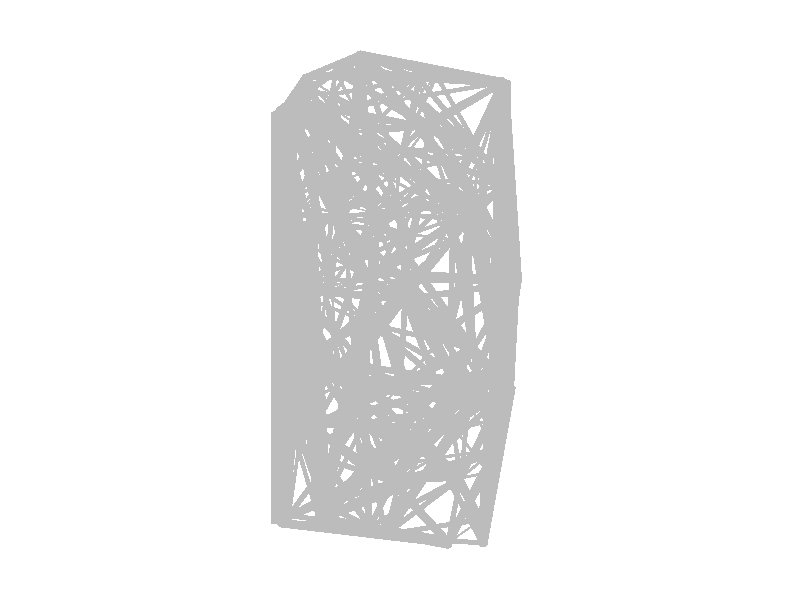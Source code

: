 #include "colors.inc"
background { rgb <1, 1, 1> }
camera {location <0, 0, 15>up <0,1,0> right <-1.33,0,0> angle 25look_at <0, 0, 0> sky <0, 1, 0> }
sphere { <-0.213489, 0.692198, 0.844479>, 0.025 texture {  pigment { rgb <0.5, 0.5, 0.5> } } }
sphere { <0.488703, -1.44408, 0.398724>, 0.025 texture {  pigment { rgb <0.5, 0.5, 0.5> } } }
sphere { <-0.280711, 1.42967, -0.338232>, 0.025 texture {  pigment { rgb <0.5, 0.5, 0.5> } } }
sphere { <0.0398463, 0.0029637, 0.181842>, 0.025 texture {  pigment { rgb <0.5, 0.5, 0.5> } } }
sphere { <-0.755116, 1.66584, 0.741877>, 0.025 texture {  pigment { rgb <0.5, 0.5, 0.5> } } }
sphere { <-0.871382, 0.174018, 0.658968>, 0.025 texture {  pigment { rgb <0.5, 0.5, 0.5> } } }
sphere { <-0.591155, -1.59276, 0.984968>, 0.025 texture {  pigment { rgb <0.5, 0.5, 0.5> } } }
sphere { <-0.414884, 0.270771, 0.652836>, 0.025 texture {  pigment { rgb <0.5, 0.5, 0.5> } } }
sphere { <-0.642967, 0.0565162, -0.490515>, 0.025 texture {  pigment { rgb <0.5, 0.5, 0.5> } } }
sphere { <-0.477651, -0.685788, 0.030377>, 0.025 texture {  pigment { rgb <0.5, 0.5, 0.5> } } }
sphere { <-0.933598, -1.75103, 0.867727>, 0.025 texture {  pigment { rgb <0.5, 0.5, 0.5> } } }
sphere { <-0.014028, 1.02121, 0.681229>, 0.025 texture {  pigment { rgb <0.5, 0.5, 0.5> } } }
sphere { <-0.763665, 1.25424e-05, -0.755439>, 0.025 texture {  pigment { rgb <0.5, 0.5, 0.5> } } }
sphere { <0.652814, -1.92017, 0.798141>, 0.025 texture {  pigment { rgb <0.5, 0.5, 0.5> } } }
sphere { <0.63145, 0.74301, 0.902796>, 0.025 texture {  pigment { rgb <0.5, 0.5, 0.5> } } }
sphere { <0.154174, 1.83451, 0.100376>, 0.025 texture {  pigment { rgb <0.5, 0.5, 0.5> } } }
sphere { <0.954097, 0.170912, -0.559727>, 0.025 texture {  pigment { rgb <0.5, 0.5, 0.5> } } }
sphere { <-0.71859, -1.94713, -0.985763>, 0.025 texture {  pigment { rgb <0.5, 0.5, 0.5> } } }
sphere { <-0.577892, -0.313319, -0.938375>, 0.025 texture {  pigment { rgb <0.5, 0.5, 0.5> } } }
sphere { <0.385111, -1.94985, 0.550068>, 0.025 texture {  pigment { rgb <0.5, 0.5, 0.5> } } }
sphere { <0.184234, 0.917606, -0.779948>, 0.025 texture {  pigment { rgb <0.5, 0.5, 0.5> } } }
sphere { <0.0790259, -1.13949, 0.643724>, 0.025 texture {  pigment { rgb <0.5, 0.5, 0.5> } } }
sphere { <0.510085, -1.50272, -0.191837>, 0.025 texture {  pigment { rgb <0.5, 0.5, 0.5> } } }
sphere { <-0.600415, 0.121809, -0.902977>, 0.025 texture {  pigment { rgb <0.5, 0.5, 0.5> } } }
sphere { <0.00161015, -0.686337, 0.755804>, 0.025 texture {  pigment { rgb <0.5, 0.5, 0.5> } } }
sphere { <-0.658882, 1.51852, -0.726832>, 0.025 texture {  pigment { rgb <0.5, 0.5, 0.5> } } }
sphere { <-0.524484, 0.659509, -0.742106>, 0.025 texture {  pigment { rgb <0.5, 0.5, 0.5> } } }
sphere { <0.903239, 0.991239, -0.335446>, 0.025 texture {  pigment { rgb <0.5, 0.5, 0.5> } } }
sphere { <0.232384, 1.48548, -0.536971>, 0.025 texture {  pigment { rgb <0.5, 0.5, 0.5> } } }
sphere { <-0.87716, -1.29717, -0.586539>, 0.025 texture {  pigment { rgb <0.5, 0.5, 0.5> } } }
sphere { <-0.923679, 1.46742, 0.947284>, 0.025 texture {  pigment { rgb <0.5, 0.5, 0.5> } } }
sphere { <-0.315247, 1.92865, 0.857557>, 0.025 texture {  pigment { rgb <0.5, 0.5, 0.5> } } }
sphere { <0.0491429, 0.0292552, 0.5406>, 0.025 texture {  pigment { rgb <0.5, 0.5, 0.5> } } }
sphere { <-0.239318, 0.147665, 0.943503>, 0.025 texture {  pigment { rgb <0.5, 0.5, 0.5> } } }
sphere { <0.747774, -0.540815, 0.996212>, 0.025 texture {  pigment { rgb <0.5, 0.5, 0.5> } } }
sphere { <-0.545752, 1.68727, 0.238218>, 0.025 texture {  pigment { rgb <0.5, 0.5, 0.5> } } }
sphere { <-0.462872, -0.560068, -0.705811>, 0.025 texture {  pigment { rgb <0.5, 0.5, 0.5> } } }
sphere { <-0.934514, 1.76461, -0.988166>, 0.025 texture {  pigment { rgb <0.5, 0.5, 0.5> } } }
sphere { <0.23511, 1.52674, -0.455309>, 0.025 texture {  pigment { rgb <0.5, 0.5, 0.5> } } }
sphere { <0.40383, -0.220081, 0.593489>, 0.025 texture {  pigment { rgb <0.5, 0.5, 0.5> } } }
sphere { <0.818996, -1.29299, -0.554392>, 0.025 texture {  pigment { rgb <0.5, 0.5, 0.5> } } }
sphere { <-0.653007, -0.694212, -0.816748>, 0.025 texture {  pigment { rgb <0.5, 0.5, 0.5> } } }
sphere { <-0.939648, 0.115019, 0.488092>, 0.025 texture {  pigment { rgb <0.5, 0.5, 0.5> } } }
sphere { <-0.24695, -1.86358, 0.224522>, 0.025 texture {  pigment { rgb <0.5, 0.5, 0.5> } } }
sphere { <0.648658, -1.75449, 0.614867>, 0.025 texture {  pigment { rgb <0.5, 0.5, 0.5> } } }
sphere { <-0.273448, -1.46234, -0.294811>, 0.025 texture {  pigment { rgb <0.5, 0.5, 0.5> } } }
sphere { <-0.198813, 0.749431, -0.972638>, 0.025 texture {  pigment { rgb <0.5, 0.5, 0.5> } } }
sphere { <0.653955, 1.18105, 0.494865>, 0.025 texture {  pigment { rgb <0.5, 0.5, 0.5> } } }
sphere { <-0.984446, 0.867394, -0.154085>, 0.025 texture {  pigment { rgb <0.5, 0.5, 0.5> } } }
sphere { <0.143192, 1.6396, 0.479359>, 0.025 texture {  pigment { rgb <0.5, 0.5, 0.5> } } }
sphere { <-0.854365, 0.503098, 0.635093>, 0.025 texture {  pigment { rgb <0.5, 0.5, 0.5> } } }
sphere { <0.995633, 0.148677, -0.357365>, 0.025 texture {  pigment { rgb <0.5, 0.5, 0.5> } } }
sphere { <-0.336505, 1.56067, 0.465618>, 0.025 texture {  pigment { rgb <0.5, 0.5, 0.5> } } }
sphere { <0.0151436, 1.23525, 0.294543>, 0.025 texture {  pigment { rgb <0.5, 0.5, 0.5> } } }
sphere { <0.599374, -0.911625, -0.688181>, 0.025 texture {  pigment { rgb <0.5, 0.5, 0.5> } } }
sphere { <-0.888697, -0.918414, 0.186939>, 0.025 texture {  pigment { rgb <0.5, 0.5, 0.5> } } }
sphere { <0.273757, -1.35947, -0.418784>, 0.025 texture {  pigment { rgb <0.5, 0.5, 0.5> } } }
sphere { <0.0833273, 0.545582, 0.0073314>, 0.025 texture {  pigment { rgb <0.5, 0.5, 0.5> } } }
sphere { <-0.374334, -1.05697, -0.151997>, 0.025 texture {  pigment { rgb <0.5, 0.5, 0.5> } } }
sphere { <-0.707352, 0.614527, 0.89243>, 0.025 texture {  pigment { rgb <0.5, 0.5, 0.5> } } }
sphere { <-0.060817, -1.59528, -0.760482>, 0.025 texture {  pigment { rgb <0.5, 0.5, 0.5> } } }
sphere { <0.646266, -0.434559, -0.999142>, 0.025 texture {  pigment { rgb <0.5, 0.5, 0.5> } } }
sphere { <0.0419274, 0.179874, -0.304819>, 0.025 texture {  pigment { rgb <0.5, 0.5, 0.5> } } }
sphere { <0.203464, -1.08241, 0.861791>, 0.025 texture {  pigment { rgb <0.5, 0.5, 0.5> } } }
sphere { <0.428054, -1.03012, 0.36995>, 0.025 texture {  pigment { rgb <0.5, 0.5, 0.5> } } }
sphere { <0.216098, 1.03485, -0.527497>, 0.025 texture {  pigment { rgb <0.5, 0.5, 0.5> } } }
sphere { <-0.931526, 0.750348, -0.763364>, 0.025 texture {  pigment { rgb <0.5, 0.5, 0.5> } } }
sphere { <0.682299, -0.956433, 0.846313>, 0.025 texture {  pigment { rgb <0.5, 0.5, 0.5> } } }
sphere { <-0.248082, -0.217207, -0.945838>, 0.025 texture {  pigment { rgb <0.5, 0.5, 0.5> } } }
sphere { <0.434625, 0.901509, -0.946534>, 0.025 texture {  pigment { rgb <0.5, 0.5, 0.5> } } }
sphere { <-0.600333, 1.13075, -0.858466>, 0.025 texture {  pigment { rgb <0.5, 0.5, 0.5> } } }
sphere { <-0.6676, -0.474854, -0.845776>, 0.025 texture {  pigment { rgb <0.5, 0.5, 0.5> } } }
sphere { <-0.319816, 0.512986, -0.838048>, 0.025 texture {  pigment { rgb <0.5, 0.5, 0.5> } } }
sphere { <0.844491, 1.77924, 0.301862>, 0.025 texture {  pigment { rgb <0.5, 0.5, 0.5> } } }
sphere { <0.635054, -0.724197, -0.859451>, 0.025 texture {  pigment { rgb <0.5, 0.5, 0.5> } } }
sphere { <-0.683847, -0.42782, -0.480678>, 0.025 texture {  pigment { rgb <0.5, 0.5, 0.5> } } }
sphere { <0.4483, 0.513686, -0.322953>, 0.025 texture {  pigment { rgb <0.5, 0.5, 0.5> } } }
sphere { <-0.282771, -0.967333, 0.769562>, 0.025 texture {  pigment { rgb <0.5, 0.5, 0.5> } } }
sphere { <-0.422192, 1.17011, -0.321855>, 0.025 texture {  pigment { rgb <0.5, 0.5, 0.5> } } }
sphere { <0.294986, 1.82294, 0.370567>, 0.025 texture {  pigment { rgb <0.5, 0.5, 0.5> } } }
sphere { <0.925941, -0.729618, -0.0127597>, 0.025 texture {  pigment { rgb <0.5, 0.5, 0.5> } } }
sphere { <-0.435803, 0.739254, 0.837504>, 0.025 texture {  pigment { rgb <0.5, 0.5, 0.5> } } }
sphere { <-0.0262338, 0.845944, 0.22757>, 0.025 texture {  pigment { rgb <0.5, 0.5, 0.5> } } }
sphere { <-0.788696, 1.85438, 0.0243935>, 0.025 texture {  pigment { rgb <0.5, 0.5, 0.5> } } }
sphere { <-0.56613, 0.729747, 0.0103425>, 0.025 texture {  pigment { rgb <0.5, 0.5, 0.5> } } }
sphere { <-0.237023, 1.1279, -0.580813>, 0.025 texture {  pigment { rgb <0.5, 0.5, 0.5> } } }
sphere { <-0.941746, -1.83368, -0.314925>, 0.025 texture {  pigment { rgb <0.5, 0.5, 0.5> } } }
sphere { <-0.369153, -0.416861, 0.630836>, 0.025 texture {  pigment { rgb <0.5, 0.5, 0.5> } } }
sphere { <-0.588621, 1.65576, -0.415668>, 0.025 texture {  pigment { rgb <0.5, 0.5, 0.5> } } }
sphere { <-0.547747, 1.94429, -0.338823>, 0.025 texture {  pigment { rgb <0.5, 0.5, 0.5> } } }
sphere { <0.690425, -0.758214, 0.851095>, 0.025 texture {  pigment { rgb <0.5, 0.5, 0.5> } } }
sphere { <-0.0170469, 1.18306, -0.726835>, 0.025 texture {  pigment { rgb <0.5, 0.5, 0.5> } } }
sphere { <0.428204, 0.658925, 0.412649>, 0.025 texture {  pigment { rgb <0.5, 0.5, 0.5> } } }
sphere { <-0.196163, 0.252042, -0.913455>, 0.025 texture {  pigment { rgb <0.5, 0.5, 0.5> } } }
sphere { <0.574487, 0.716248, 0.321437>, 0.025 texture {  pigment { rgb <0.5, 0.5, 0.5> } } }
sphere { <0.725769, -1.41492, 0.239796>, 0.025 texture {  pigment { rgb <0.5, 0.5, 0.5> } } }
sphere { <-0.114811, -1.8389, 0.891806>, 0.025 texture {  pigment { rgb <0.5, 0.5, 0.5> } } }
sphere { <0.574865, 0.761592, -0.708615>, 0.025 texture {  pigment { rgb <0.5, 0.5, 0.5> } } }
sphere { <-0.586133, 1.00996, -0.626671>, 0.025 texture {  pigment { rgb <0.5, 0.5, 0.5> } } }
sphere { <-0.751654, -1.10796, -0.856696>, 0.025 texture {  pigment { rgb <0.5, 0.5, 0.5> } } }
cylinder { <-0.933598, -1.75103, 0.867727>, <0.385111, -1.94985, 0.550068>, 0.0342731 texture {  pigment { rgb <0.5, 0.5, 0.5> } } }
cylinder { <-0.933598, -1.75103, 0.867727>, <-0.24695, -1.86358, 0.224522>, 0.023689 texture {  pigment { rgb <0.5, 0.5, 0.5> } } }
cylinder { <-0.933598, -1.75103, 0.867727>, <-0.114811, -1.8389, 0.891806>, 0.020596 texture {  pigment { rgb <0.5, 0.5, 0.5> } } }
cylinder { <0.385111, -1.94985, 0.550068>, <-0.24695, -1.86358, 0.224522>, 0.0179047 texture {  pigment { rgb <0.5, 0.5, 0.5> } } }
cylinder { <0.385111, -1.94985, 0.550068>, <-0.114811, -1.8389, 0.891806>, 0.0153911 texture {  pigment { rgb <0.5, 0.5, 0.5> } } }
cylinder { <-0.24695, -1.86358, 0.224522>, <-0.114811, -1.8389, 0.891806>, 0.0170172 texture {  pigment { rgb <0.5, 0.5, 0.5> } } }
cylinder { <-0.71859, -1.94713, -0.985763>, <0.385111, -1.94985, 0.550068>, 0.047282 texture {  pigment { rgb <0.5, 0.5, 0.5> } } }
cylinder { <-0.71859, -1.94713, -0.985763>, <-0.24695, -1.86358, 0.224522>, 0.0325405 texture {  pigment { rgb <0.5, 0.5, 0.5> } } }
cylinder { <-0.71859, -1.94713, -0.985763>, <-0.060817, -1.59528, -0.760482>, 0.019481 texture {  pigment { rgb <0.5, 0.5, 0.5> } } }
cylinder { <0.385111, -1.94985, 0.550068>, <-0.060817, -1.59528, -0.760482>, 0.0357256 texture {  pigment { rgb <0.5, 0.5, 0.5> } } }
cylinder { <-0.24695, -1.86358, 0.224522>, <-0.060817, -1.59528, -0.760482>, 0.025943 texture {  pigment { rgb <0.5, 0.5, 0.5> } } }
cylinder { <-0.71859, -1.94713, -0.985763>, <-0.941746, -1.83368, -0.314925>, 0.0179006 texture {  pigment { rgb <0.5, 0.5, 0.5> } } }
cylinder { <-0.24695, -1.86358, 0.224522>, <-0.941746, -1.83368, -0.314925>, 0.0220034 texture {  pigment { rgb <0.5, 0.5, 0.5> } } }
cylinder { <-0.060817, -1.59528, -0.760482>, <-0.941746, -1.83368, -0.314925>, 0.0253894 texture {  pigment { rgb <0.5, 0.5, 0.5> } } }
cylinder { <0.385111, -1.94985, 0.550068>, <0.510085, -1.50272, -0.191837>, 0.0218799 texture {  pigment { rgb <0.5, 0.5, 0.5> } } }
cylinder { <0.510085, -1.50272, -0.191837>, <-0.24695, -1.86358, 0.224522>, 0.0234078 texture {  pigment { rgb <0.5, 0.5, 0.5> } } }
cylinder { <0.510085, -1.50272, -0.191837>, <-0.060817, -1.59528, -0.760482>, 0.020277 texture {  pigment { rgb <0.5, 0.5, 0.5> } } }
cylinder { <-0.24695, -1.86358, 0.224522>, <-0.273448, -1.46234, -0.294811>, 0.0164203 texture {  pigment { rgb <0.5, 0.5, 0.5> } } }
cylinder { <-0.273448, -1.46234, -0.294811>, <-0.060817, -1.59528, -0.760482>, 0.0132225 texture {  pigment { rgb <0.5, 0.5, 0.5> } } }
cylinder { <-0.273448, -1.46234, -0.294811>, <-0.941746, -1.83368, -0.314925>, 0.01912 texture {  pigment { rgb <0.5, 0.5, 0.5> } } }
cylinder { <-0.591155, -1.59276, 0.984968>, <-0.933598, -1.75103, 0.867727>, 0.00987623 texture {  pigment { rgb <0.5, 0.5, 0.5> } } }
cylinder { <-0.591155, -1.59276, 0.984968>, <-0.24695, -1.86358, 0.224522>, 0.0219389 texture {  pigment { rgb <0.5, 0.5, 0.5> } } }
cylinder { <-0.591155, -1.59276, 0.984968>, <-0.114811, -1.8389, 0.891806>, 0.0136054 texture {  pigment { rgb <0.5, 0.5, 0.5> } } }
cylinder { <-0.71859, -1.94713, -0.985763>, <-0.273448, -1.46234, -0.294811>, 0.0238561 texture {  pigment { rgb <0.5, 0.5, 0.5> } } }
cylinder { <0.488703, -1.44408, 0.398724>, <0.385111, -1.94985, 0.550068>, 0.0134499 texture {  pigment { rgb <0.5, 0.5, 0.5> } } }
cylinder { <0.488703, -1.44408, 0.398724>, <0.648658, -1.75449, 0.614867>, 0.010267 texture {  pigment { rgb <0.5, 0.5, 0.5> } } }
cylinder { <0.488703, -1.44408, 0.398724>, <0.725769, -1.41492, 0.239796>, 0.00717237 texture {  pigment { rgb <0.5, 0.5, 0.5> } } }
cylinder { <0.385111, -1.94985, 0.550068>, <0.648658, -1.75449, 0.614867>, 0.0083599 texture {  pigment { rgb <0.5, 0.5, 0.5> } } }
cylinder { <0.385111, -1.94985, 0.550068>, <0.725769, -1.41492, 0.239796>, 0.0176505 texture {  pigment { rgb <0.5, 0.5, 0.5> } } }
cylinder { <0.648658, -1.75449, 0.614867>, <0.725769, -1.41492, 0.239796>, 0.0127948 texture {  pigment { rgb <0.5, 0.5, 0.5> } } }
cylinder { <0.488703, -1.44408, 0.398724>, <0.510085, -1.50272, -0.191837>, 0.0148463 texture {  pigment { rgb <0.5, 0.5, 0.5> } } }
cylinder { <0.510085, -1.50272, -0.191837>, <0.725769, -1.41492, 0.239796>, 0.0122611 texture {  pigment { rgb <0.5, 0.5, 0.5> } } }
cylinder { <0.510085, -1.50272, -0.191837>, <0.648658, -1.75449, 0.614867>, 0.0214091 texture {  pigment { rgb <0.5, 0.5, 0.5> } } }
cylinder { <0.510085, -1.50272, -0.191837>, <-0.273448, -1.46234, -0.294811>, 0.0197825 texture {  pigment { rgb <0.5, 0.5, 0.5> } } }
cylinder { <0.510085, -1.50272, -0.191837>, <0.273757, -1.35947, -0.418784>, 0.00894001 texture {  pigment { rgb <0.5, 0.5, 0.5> } } }
cylinder { <-0.273448, -1.46234, -0.294811>, <0.273757, -1.35947, -0.418784>, 0.0142607 texture {  pigment { rgb <0.5, 0.5, 0.5> } } }
cylinder { <0.273757, -1.35947, -0.418784>, <-0.060817, -1.59528, -0.760482>, 0.0133301 texture {  pigment { rgb <0.5, 0.5, 0.5> } } }
cylinder { <0.652814, -1.92017, 0.798141>, <0.385111, -1.94985, 0.550068>, 0.00915444 texture {  pigment { rgb <0.5, 0.5, 0.5> } } }
cylinder { <0.652814, -1.92017, 0.798141>, <0.648658, -1.75449, 0.614867>, 0.00617742 texture {  pigment { rgb <0.5, 0.5, 0.5> } } }
cylinder { <0.652814, -1.92017, 0.798141>, <-0.114811, -1.8389, 0.891806>, 0.0194394 texture {  pigment { rgb <0.5, 0.5, 0.5> } } }
cylinder { <0.648658, -1.75449, 0.614867>, <-0.114811, -1.8389, 0.891806>, 0.020413 texture {  pigment { rgb <0.5, 0.5, 0.5> } } }
cylinder { <0.488703, -1.44408, 0.398724>, <-0.24695, -1.86358, 0.224522>, 0.0216147 texture {  pigment { rgb <0.5, 0.5, 0.5> } } }
cylinder { <-0.71859, -1.94713, -0.985763>, <-0.87716, -1.29717, -0.586539>, 0.0194771 texture {  pigment { rgb <0.5, 0.5, 0.5> } } }
cylinder { <-0.87716, -1.29717, -0.586539>, <-0.273448, -1.46234, -0.294811>, 0.0172637 texture {  pigment { rgb <0.5, 0.5, 0.5> } } }
cylinder { <-0.87716, -1.29717, -0.586539>, <-0.060817, -1.59528, -0.760482>, 0.0221577 texture {  pigment { rgb <0.5, 0.5, 0.5> } } }
cylinder { <-0.87716, -1.29717, -0.586539>, <-0.941746, -1.83368, -0.314925>, 0.0151202 texture {  pigment { rgb <0.5, 0.5, 0.5> } } }
cylinder { <0.510085, -1.50272, -0.191837>, <0.818996, -1.29299, -0.554392>, 0.013011 texture {  pigment { rgb <0.5, 0.5, 0.5> } } }
cylinder { <0.818996, -1.29299, -0.554392>, <0.273757, -1.35947, -0.418784>, 0.0141442 texture {  pigment { rgb <0.5, 0.5, 0.5> } } }
cylinder { <0.818996, -1.29299, -0.554392>, <-0.060817, -1.59528, -0.760482>, 0.0238212 texture {  pigment { rgb <0.5, 0.5, 0.5> } } }
cylinder { <0.652814, -1.92017, 0.798141>, <0.510085, -1.50272, -0.191837>, 0.0270958 texture {  pigment { rgb <0.5, 0.5, 0.5> } } }
cylinder { <0.488703, -1.44408, 0.398724>, <-0.114811, -1.8389, 0.891806>, 0.021841 texture {  pigment { rgb <0.5, 0.5, 0.5> } } }
cylinder { <0.488703, -1.44408, 0.398724>, <0.0790259, -1.13949, 0.643724>, 0.0141562 texture {  pigment { rgb <0.5, 0.5, 0.5> } } }
cylinder { <0.0790259, -1.13949, 0.643724>, <-0.24695, -1.86358, 0.224522>, 0.0224486 texture {  pigment { rgb <0.5, 0.5, 0.5> } } }
cylinder { <0.0790259, -1.13949, 0.643724>, <-0.114811, -1.8389, 0.891806>, 0.0191752 texture {  pigment { rgb <0.5, 0.5, 0.5> } } }
cylinder { <0.652814, -1.92017, 0.798141>, <0.818996, -1.29299, -0.554392>, 0.0375026 texture {  pigment { rgb <0.5, 0.5, 0.5> } } }
cylinder { <0.385111, -1.94985, 0.550068>, <0.818996, -1.29299, -0.554392>, 0.0339075 texture {  pigment { rgb <0.5, 0.5, 0.5> } } }
cylinder { <0.818996, -1.29299, -0.554392>, <0.648658, -1.75449, 0.614867>, 0.0317132 texture {  pigment { rgb <0.5, 0.5, 0.5> } } }
cylinder { <0.488703, -1.44408, 0.398724>, <0.203464, -1.08241, 0.861791>, 0.0163287 texture {  pigment { rgb <0.5, 0.5, 0.5> } } }
cylinder { <0.648658, -1.75449, 0.614867>, <0.203464, -1.08241, 0.861791>, 0.0210782 texture {  pigment { rgb <0.5, 0.5, 0.5> } } }
cylinder { <0.203464, -1.08241, 0.861791>, <-0.114811, -1.8389, 0.891806>, 0.0205318 texture {  pigment { rgb <0.5, 0.5, 0.5> } } }
cylinder { <0.0790259, -1.13949, 0.643724>, <0.203464, -1.08241, 0.861791>, 0.00643701 texture {  pigment { rgb <0.5, 0.5, 0.5> } } }
cylinder { <0.652814, -1.92017, 0.798141>, <0.203464, -1.08241, 0.861791>, 0.0238198 texture {  pigment { rgb <0.5, 0.5, 0.5> } } }
cylinder { <0.818996, -1.29299, -0.554392>, <0.725769, -1.41492, 0.239796>, 0.0202221 texture {  pigment { rgb <0.5, 0.5, 0.5> } } }
cylinder { <-0.71859, -1.94713, -0.985763>, <-0.751654, -1.10796, -0.856696>, 0.021242 texture {  pigment { rgb <0.5, 0.5, 0.5> } } }
cylinder { <-0.87716, -1.29717, -0.586539>, <-0.751654, -1.10796, -0.856696>, 0.00882246 texture {  pigment { rgb <0.5, 0.5, 0.5> } } }
cylinder { <-0.060817, -1.59528, -0.760482>, <-0.751654, -1.10796, -0.856696>, 0.021272 texture {  pigment { rgb <0.5, 0.5, 0.5> } } }
cylinder { <0.488703, -1.44408, 0.398724>, <-0.273448, -1.46234, -0.294811>, 0.0257657 texture {  pigment { rgb <0.5, 0.5, 0.5> } } }
cylinder { <-0.591155, -1.59276, 0.984968>, <0.0790259, -1.13949, 0.643724>, 0.0219523 texture {  pigment { rgb <0.5, 0.5, 0.5> } } }
cylinder { <-0.273448, -1.46234, -0.294811>, <-0.751654, -1.10796, -0.856696>, 0.0204632 texture {  pigment { rgb <0.5, 0.5, 0.5> } } }
cylinder { <-0.591155, -1.59276, 0.984968>, <-0.282771, -0.967333, 0.769562>, 0.0182458 texture {  pigment { rgb <0.5, 0.5, 0.5> } } }
cylinder { <0.0790259, -1.13949, 0.643724>, <-0.282771, -0.967333, 0.769562>, 0.0104991 texture {  pigment { rgb <0.5, 0.5, 0.5> } } }
cylinder { <-0.282771, -0.967333, 0.769562>, <-0.114811, -1.8389, 0.891806>, 0.0223996 texture {  pigment { rgb <0.5, 0.5, 0.5> } } }
cylinder { <0.488703, -1.44408, 0.398724>, <0.682299, -0.956433, 0.846313>, 0.0172412 texture {  pigment { rgb <0.5, 0.5, 0.5> } } }
cylinder { <0.648658, -1.75449, 0.614867>, <0.682299, -0.956433, 0.846313>, 0.0207906 texture {  pigment { rgb <0.5, 0.5, 0.5> } } }
cylinder { <0.203464, -1.08241, 0.861791>, <0.682299, -0.956433, 0.846313>, 0.0123843 texture {  pigment { rgb <0.5, 0.5, 0.5> } } }
cylinder { <0.488703, -1.44408, 0.398724>, <0.273757, -1.35947, -0.418784>, 0.0212379 texture {  pigment { rgb <0.5, 0.5, 0.5> } } }
cylinder { <-0.71859, -1.94713, -0.985763>, <0.818996, -1.29299, -0.554392>, 0.0431432 texture {  pigment { rgb <0.5, 0.5, 0.5> } } }
cylinder { <0.0790259, -1.13949, 0.643724>, <-0.273448, -1.46234, -0.294811>, 0.0263311 texture {  pigment { rgb <0.5, 0.5, 0.5> } } }
cylinder { <0.0790259, -1.13949, 0.643724>, <-0.374334, -1.05697, -0.151997>, 0.022988 texture {  pigment { rgb <0.5, 0.5, 0.5> } } }
cylinder { <-0.24695, -1.86358, 0.224522>, <-0.374334, -1.05697, -0.151997>, 0.0224807 texture {  pigment { rgb <0.5, 0.5, 0.5> } } }
cylinder { <-0.273448, -1.46234, -0.294811>, <-0.374334, -1.05697, -0.151997>, 0.0110369 texture {  pigment { rgb <0.5, 0.5, 0.5> } } }
cylinder { <-0.87716, -1.29717, -0.586539>, <-0.374334, -1.05697, -0.151997>, 0.0176663 texture {  pigment { rgb <0.5, 0.5, 0.5> } } }
cylinder { <-0.374334, -1.05697, -0.151997>, <-0.941746, -1.83368, -0.314925>, 0.0243898 texture {  pigment { rgb <0.5, 0.5, 0.5> } } }
cylinder { <0.488703, -1.44408, 0.398724>, <0.428054, -1.03012, 0.36995>, 0.0104842 texture {  pigment { rgb <0.5, 0.5, 0.5> } } }
cylinder { <0.510085, -1.50272, -0.191837>, <0.428054, -1.03012, 0.36995>, 0.0184677 texture {  pigment { rgb <0.5, 0.5, 0.5> } } }
cylinder { <0.273757, -1.35947, -0.418784>, <0.428054, -1.03012, 0.36995>, 0.0217137 texture {  pigment { rgb <0.5, 0.5, 0.5> } } }
cylinder { <0.428054, -1.03012, 0.36995>, <0.725769, -1.41492, 0.239796>, 0.0125909 texture {  pigment { rgb <0.5, 0.5, 0.5> } } }
cylinder { <-0.273448, -1.46234, -0.294811>, <0.428054, -1.03012, 0.36995>, 0.0264673 texture {  pigment { rgb <0.5, 0.5, 0.5> } } }
cylinder { <0.0790259, -1.13949, 0.643724>, <0.428054, -1.03012, 0.36995>, 0.0114219 texture {  pigment { rgb <0.5, 0.5, 0.5> } } }
cylinder { <0.203464, -1.08241, 0.861791>, <0.428054, -1.03012, 0.36995>, 0.0135804 texture {  pigment { rgb <0.5, 0.5, 0.5> } } }
cylinder { <-0.24695, -1.86358, 0.224522>, <-0.282771, -0.967333, 0.769562>, 0.0262395 texture {  pigment { rgb <0.5, 0.5, 0.5> } } }
cylinder { <-0.374334, -1.05697, -0.151997>, <-0.282771, -0.967333, 0.769562>, 0.0232606 texture {  pigment { rgb <0.5, 0.5, 0.5> } } }
cylinder { <0.203464, -1.08241, 0.861791>, <-0.282771, -0.967333, 0.769562>, 0.0127027 texture {  pigment { rgb <0.5, 0.5, 0.5> } } }
cylinder { <-0.591155, -1.59276, 0.984968>, <0.203464, -1.08241, 0.861791>, 0.0238098 texture {  pigment { rgb <0.5, 0.5, 0.5> } } }
cylinder { <0.428054, -1.03012, 0.36995>, <0.682299, -0.956433, 0.846313>, 0.0136242 texture {  pigment { rgb <0.5, 0.5, 0.5> } } }
cylinder { <0.682299, -0.956433, 0.846313>, <0.725769, -1.41492, 0.239796>, 0.0190388 texture {  pigment { rgb <0.5, 0.5, 0.5> } } }
cylinder { <0.652814, -1.92017, 0.798141>, <0.682299, -0.956433, 0.846313>, 0.0241348 texture {  pigment { rgb <0.5, 0.5, 0.5> } } }
cylinder { <-0.24695, -1.86358, 0.224522>, <-0.888697, -0.918414, 0.186939>, 0.0285766 texture {  pigment { rgb <0.5, 0.5, 0.5> } } }
cylinder { <-0.273448, -1.46234, -0.294811>, <-0.888697, -0.918414, 0.186939>, 0.0238022 texture {  pigment { rgb <0.5, 0.5, 0.5> } } }
cylinder { <-0.888697, -0.918414, 0.186939>, <-0.374334, -1.05697, -0.151997>, 0.0157846 texture {  pigment { rgb <0.5, 0.5, 0.5> } } }
cylinder { <-0.87716, -1.29717, -0.586539>, <-0.888697, -0.918414, 0.186939>, 0.0215328 texture {  pigment { rgb <0.5, 0.5, 0.5> } } }
cylinder { <-0.888697, -0.918414, 0.186939>, <-0.941746, -1.83368, -0.314925>, 0.0261294 texture {  pigment { rgb <0.5, 0.5, 0.5> } } }
cylinder { <-0.591155, -1.59276, 0.984968>, <-0.888697, -0.918414, 0.186939>, 0.0271583 texture {  pigment { rgb <0.5, 0.5, 0.5> } } }
cylinder { <-0.933598, -1.75103, 0.867727>, <-0.888697, -0.918414, 0.186939>, 0.0269112 texture {  pigment { rgb <0.5, 0.5, 0.5> } } }
cylinder { <-0.933598, -1.75103, 0.867727>, <-0.941746, -1.83368, -0.314925>, 0.0296391 texture {  pigment { rgb <0.5, 0.5, 0.5> } } }
cylinder { <-0.888697, -0.918414, 0.186939>, <-0.282771, -0.967333, 0.769562>, 0.0210504 texture {  pigment { rgb <0.5, 0.5, 0.5> } } }
cylinder { <0.818996, -1.29299, -0.554392>, <0.599374, -0.911625, -0.688181>, 0.0114993 texture {  pigment { rgb <0.5, 0.5, 0.5> } } }
cylinder { <0.599374, -0.911625, -0.688181>, <0.273757, -1.35947, -0.418784>, 0.0153941 texture {  pigment { rgb <0.5, 0.5, 0.5> } } }
cylinder { <0.599374, -0.911625, -0.688181>, <-0.060817, -1.59528, -0.760482>, 0.0238283 texture {  pigment { rgb <0.5, 0.5, 0.5> } } }
cylinder { <-0.374334, -1.05697, -0.151997>, <-0.751654, -1.10796, -0.856696>, 0.0200245 texture {  pigment { rgb <0.5, 0.5, 0.5> } } }
cylinder { <0.273757, -1.35947, -0.418784>, <-0.374334, -1.05697, -0.151997>, 0.0190837 texture {  pigment { rgb <0.5, 0.5, 0.5> } } }
cylinder { <-0.374334, -1.05697, -0.151997>, <0.428054, -1.03012, 0.36995>, 0.0239397 texture {  pigment { rgb <0.5, 0.5, 0.5> } } }
cylinder { <0.510085, -1.50272, -0.191837>, <0.925941, -0.729618, -0.0127597>, 0.0223983 texture {  pigment { rgb <0.5, 0.5, 0.5> } } }
cylinder { <0.818996, -1.29299, -0.554392>, <0.925941, -0.729618, -0.0127597>, 0.0197198 texture {  pigment { rgb <0.5, 0.5, 0.5> } } }
cylinder { <0.925941, -0.729618, -0.0127597>, <0.725769, -1.41492, 0.239796>, 0.0189323 texture {  pigment { rgb <0.5, 0.5, 0.5> } } }
cylinder { <0.510085, -1.50272, -0.191837>, <0.599374, -0.911625, -0.688181>, 0.0194249 texture {  pigment { rgb <0.5, 0.5, 0.5> } } }
cylinder { <0.428054, -1.03012, 0.36995>, <0.925941, -0.729618, -0.0127597>, 0.0174043 texture {  pigment { rgb <0.5, 0.5, 0.5> } } }
cylinder { <0.0790259, -1.13949, 0.643724>, <0.00161015, -0.686337, 0.755804>, 0.0118295 texture {  pigment { rgb <0.5, 0.5, 0.5> } } }
cylinder { <0.00161015, -0.686337, 0.755804>, <0.203464, -1.08241, 0.861791>, 0.011425 texture {  pigment { rgb <0.5, 0.5, 0.5> } } }
cylinder { <0.00161015, -0.686337, 0.755804>, <-0.282771, -0.967333, 0.769562>, 0.0100006 texture {  pigment { rgb <0.5, 0.5, 0.5> } } }
cylinder { <-0.477651, -0.685788, 0.030377>, <-0.888697, -0.918414, 0.186939>, 0.0124395 texture {  pigment { rgb <0.5, 0.5, 0.5> } } }
cylinder { <-0.477651, -0.685788, 0.030377>, <-0.374334, -1.05697, -0.151997>, 0.0106569 texture {  pigment { rgb <0.5, 0.5, 0.5> } } }
cylinder { <-0.477651, -0.685788, 0.030377>, <-0.282771, -0.967333, 0.769562>, 0.020366 texture {  pigment { rgb <0.5, 0.5, 0.5> } } }
cylinder { <-0.462872, -0.560068, -0.705811>, <-0.653007, -0.694212, -0.816748>, 0.00644462 texture {  pigment { rgb <0.5, 0.5, 0.5> } } }
cylinder { <-0.462872, -0.560068, -0.705811>, <-0.374334, -1.05697, -0.151997>, 0.0187327 texture {  pigment { rgb <0.5, 0.5, 0.5> } } }
cylinder { <-0.462872, -0.560068, -0.705811>, <-0.751654, -1.10796, -0.856696>, 0.0159363 texture {  pigment { rgb <0.5, 0.5, 0.5> } } }
cylinder { <-0.653007, -0.694212, -0.816748>, <-0.374334, -1.05697, -0.151997>, 0.0201734 texture {  pigment { rgb <0.5, 0.5, 0.5> } } }
cylinder { <-0.653007, -0.694212, -0.816748>, <-0.751654, -1.10796, -0.856696>, 0.0106804 texture {  pigment { rgb <0.5, 0.5, 0.5> } } }
cylinder { <-0.374334, -1.05697, -0.151997>, <-0.060817, -1.59528, -0.760482>, 0.0217704 texture {  pigment { rgb <0.5, 0.5, 0.5> } } }
cylinder { <0.203464, -1.08241, 0.861791>, <0.690425, -0.758214, 0.851095>, 0.0146276 texture {  pigment { rgb <0.5, 0.5, 0.5> } } }
cylinder { <0.428054, -1.03012, 0.36995>, <0.690425, -0.758214, 0.851095>, 0.0152944 texture {  pigment { rgb <0.5, 0.5, 0.5> } } }
cylinder { <0.682299, -0.956433, 0.846313>, <0.690425, -0.758214, 0.851095>, 0.00496107 texture {  pigment { rgb <0.5, 0.5, 0.5> } } }
cylinder { <0.599374, -0.911625, -0.688181>, <0.925941, -0.729618, -0.0127597>, 0.0192997 texture {  pigment { rgb <0.5, 0.5, 0.5> } } }
cylinder { <0.273757, -1.35947, -0.418784>, <0.925941, -0.729618, -0.0127597>, 0.0248358 texture {  pigment { rgb <0.5, 0.5, 0.5> } } }
cylinder { <0.682299, -0.956433, 0.846313>, <0.925941, -0.729618, -0.0127597>, 0.0230327 texture {  pigment { rgb <0.5, 0.5, 0.5> } } }
cylinder { <0.818996, -1.29299, -0.554392>, <0.635054, -0.724197, -0.859451>, 0.0167784 texture {  pigment { rgb <0.5, 0.5, 0.5> } } }
cylinder { <0.599374, -0.911625, -0.688181>, <0.635054, -0.724197, -0.859451>, 0.00640975 texture {  pigment { rgb <0.5, 0.5, 0.5> } } }
cylinder { <-0.060817, -1.59528, -0.760482>, <0.635054, -0.724197, -0.859451>, 0.0279823 texture {  pigment { rgb <0.5, 0.5, 0.5> } } }
cylinder { <-0.87716, -1.29717, -0.586539>, <-0.653007, -0.694212, -0.816748>, 0.0170806 texture {  pigment { rgb <0.5, 0.5, 0.5> } } }
cylinder { <0.00161015, -0.686337, 0.755804>, <0.428054, -1.03012, 0.36995>, 0.0167504 texture {  pigment { rgb <0.5, 0.5, 0.5> } } }
cylinder { <-0.477651, -0.685788, 0.030377>, <0.0790259, -1.13949, 0.643724>, 0.0236104 texture {  pigment { rgb <0.5, 0.5, 0.5> } } }
cylinder { <-0.462872, -0.560068, -0.705811>, <-0.060817, -1.59528, -0.760482>, 0.0277973 texture {  pigment { rgb <0.5, 0.5, 0.5> } } }
cylinder { <-0.462872, -0.560068, -0.705811>, <0.273757, -1.35947, -0.418784>, 0.0281074 texture {  pigment { rgb <0.5, 0.5, 0.5> } } }
cylinder { <0.599374, -0.911625, -0.688181>, <0.428054, -1.03012, 0.36995>, 0.026961 texture {  pigment { rgb <0.5, 0.5, 0.5> } } }
cylinder { <0.925941, -0.729618, -0.0127597>, <0.690425, -0.758214, 0.851095>, 0.022396 texture {  pigment { rgb <0.5, 0.5, 0.5> } } }
cylinder { <0.00161015, -0.686337, 0.755804>, <0.690425, -0.758214, 0.851095>, 0.017477 texture {  pigment { rgb <0.5, 0.5, 0.5> } } }
cylinder { <-0.477651, -0.685788, 0.030377>, <0.00161015, -0.686337, 0.755804>, 0.0217361 texture {  pigment { rgb <0.5, 0.5, 0.5> } } }
cylinder { <-0.477651, -0.685788, 0.030377>, <0.428054, -1.03012, 0.36995>, 0.0256682 texture {  pigment { rgb <0.5, 0.5, 0.5> } } }
cylinder { <-0.462872, -0.560068, -0.705811>, <0.599374, -0.911625, -0.688181>, 0.0279762 texture {  pigment { rgb <0.5, 0.5, 0.5> } } }
cylinder { <-0.653007, -0.694212, -0.816748>, <-0.060817, -1.59528, -0.760482>, 0.0269928 texture {  pigment { rgb <0.5, 0.5, 0.5> } } }
cylinder { <-0.462872, -0.560068, -0.705811>, <-0.6676, -0.474854, -0.845776>, 0.0065558 texture {  pigment { rgb <0.5, 0.5, 0.5> } } }
cylinder { <-0.462872, -0.560068, -0.705811>, <-0.683847, -0.42782, -0.480678>, 0.00855147 texture {  pigment { rgb <0.5, 0.5, 0.5> } } }
cylinder { <-0.653007, -0.694212, -0.816748>, <-0.6676, -0.474854, -0.845776>, 0.00554377 texture {  pigment { rgb <0.5, 0.5, 0.5> } } }
cylinder { <-0.653007, -0.694212, -0.816748>, <-0.683847, -0.42782, -0.480678>, 0.0107488 texture {  pigment { rgb <0.5, 0.5, 0.5> } } }
cylinder { <-0.6676, -0.474854, -0.845776>, <-0.683847, -0.42782, -0.480678>, 0.00921184 texture {  pigment { rgb <0.5, 0.5, 0.5> } } }
cylinder { <-0.374334, -1.05697, -0.151997>, <-0.683847, -0.42782, -0.480678>, 0.0193594 texture {  pigment { rgb <0.5, 0.5, 0.5> } } }
cylinder { <-0.87716, -1.29717, -0.586539>, <-0.683847, -0.42782, -0.480678>, 0.0224213 texture {  pigment { rgb <0.5, 0.5, 0.5> } } }
cylinder { <-0.888697, -0.918414, 0.186939>, <-0.683847, -0.42782, -0.480678>, 0.021336 texture {  pigment { rgb <0.5, 0.5, 0.5> } } }
cylinder { <-0.477651, -0.685788, 0.030377>, <-0.462872, -0.560068, -0.705811>, 0.0186748 texture {  pigment { rgb <0.5, 0.5, 0.5> } } }
cylinder { <-0.477651, -0.685788, 0.030377>, <-0.683847, -0.42782, -0.480678>, 0.0152119 texture {  pigment { rgb <0.5, 0.5, 0.5> } } }
cylinder { <-0.477651, -0.685788, 0.030377>, <-0.369153, -0.416861, 0.630836>, 0.0166704 texture {  pigment { rgb <0.5, 0.5, 0.5> } } }
cylinder { <-0.888697, -0.918414, 0.186939>, <-0.369153, -0.416861, 0.630836>, 0.0211915 texture {  pigment { rgb <0.5, 0.5, 0.5> } } }
cylinder { <-0.282771, -0.967333, 0.769562>, <-0.369153, -0.416861, 0.630836>, 0.0143555 texture {  pigment { rgb <0.5, 0.5, 0.5> } } }
cylinder { <0.00161015, -0.686337, 0.755804>, <-0.369153, -0.416861, 0.630836>, 0.011877 texture {  pigment { rgb <0.5, 0.5, 0.5> } } }
cylinder { <-0.462872, -0.560068, -0.705811>, <0.635054, -0.724197, -0.859451>, 0.0280177 texture {  pigment { rgb <0.5, 0.5, 0.5> } } }
cylinder { <0.599374, -0.911625, -0.688181>, <-0.374334, -1.05697, -0.151997>, 0.028026 texture {  pigment { rgb <0.5, 0.5, 0.5> } } }
cylinder { <0.747774, -0.540815, 0.996212>, <0.203464, -1.08241, 0.861791>, 0.0194882 texture {  pigment { rgb <0.5, 0.5, 0.5> } } }
cylinder { <0.747774, -0.540815, 0.996212>, <0.682299, -0.956433, 0.846313>, 0.0111662 texture {  pigment { rgb <0.5, 0.5, 0.5> } } }
cylinder { <0.747774, -0.540815, 0.996212>, <0.690425, -0.758214, 0.851095>, 0.00669002 texture {  pigment { rgb <0.5, 0.5, 0.5> } } }
cylinder { <-0.577892, -0.313319, -0.938375>, <-0.462872, -0.560068, -0.705811>, 0.00895129 texture {  pigment { rgb <0.5, 0.5, 0.5> } } }
cylinder { <-0.577892, -0.313319, -0.938375>, <-0.653007, -0.694212, -0.816748>, 0.0101709 texture {  pigment { rgb <0.5, 0.5, 0.5> } } }
cylinder { <-0.577892, -0.313319, -0.938375>, <-0.6676, -0.474854, -0.845776>, 0.00516695 texture {  pigment { rgb <0.5, 0.5, 0.5> } } }
cylinder { <0.00161015, -0.686337, 0.755804>, <0.40383, -0.220081, 0.593489>, 0.0159201 texture {  pigment { rgb <0.5, 0.5, 0.5> } } }
cylinder { <0.40383, -0.220081, 0.593489>, <0.428054, -1.03012, 0.36995>, 0.0210166 texture {  pigment { rgb <0.5, 0.5, 0.5> } } }
cylinder { <0.40383, -0.220081, 0.593489>, <0.690425, -0.758214, 0.851095>, 0.016547 texture {  pigment { rgb <0.5, 0.5, 0.5> } } }
cylinder { <0.652814, -1.92017, 0.798141>, <0.725769, -1.41492, 0.239796>, 0.0189135 texture {  pigment { rgb <0.5, 0.5, 0.5> } } }
cylinder { <0.635054, -0.724197, -0.859451>, <0.925941, -0.729618, -0.0127597>, 0.0223821 texture {  pigment { rgb <0.5, 0.5, 0.5> } } }
cylinder { <-0.653007, -0.694212, -0.816748>, <0.635054, -0.724197, -0.859451>, 0.0322279 texture {  pigment { rgb <0.5, 0.5, 0.5> } } }
cylinder { <0.00161015, -0.686337, 0.755804>, <0.747774, -0.540815, 0.996212>, 0.0199332 texture {  pigment { rgb <0.5, 0.5, 0.5> } } }
cylinder { <-0.577892, -0.313319, -0.938375>, <-0.683847, -0.42782, -0.480678>, 0.0120888 texture {  pigment { rgb <0.5, 0.5, 0.5> } } }
cylinder { <0.747774, -0.540815, 0.996212>, <0.40383, -0.220081, 0.593489>, 0.0154789 texture {  pigment { rgb <0.5, 0.5, 0.5> } } }
cylinder { <0.40383, -0.220081, 0.593489>, <0.925941, -0.729618, -0.0127597>, 0.023714 texture {  pigment { rgb <0.5, 0.5, 0.5> } } }
cylinder { <-0.577892, -0.313319, -0.938375>, <-0.248082, -0.217207, -0.945838>, 0.00859023 texture {  pigment { rgb <0.5, 0.5, 0.5> } } }
cylinder { <-0.462872, -0.560068, -0.705811>, <-0.248082, -0.217207, -0.945838>, 0.0117607 texture {  pigment { rgb <0.5, 0.5, 0.5> } } }
cylinder { <-0.653007, -0.694212, -0.816748>, <-0.248082, -0.217207, -0.945838>, 0.0159719 texture {  pigment { rgb <0.5, 0.5, 0.5> } } }
cylinder { <-0.248082, -0.217207, -0.945838>, <0.635054, -0.724197, -0.859451>, 0.0255494 texture {  pigment { rgb <0.5, 0.5, 0.5> } } }
cylinder { <-0.060817, -1.59528, -0.760482>, <-0.248082, -0.217207, -0.945838>, 0.0350759 texture {  pigment { rgb <0.5, 0.5, 0.5> } } }
cylinder { <-0.248082, -0.217207, -0.945838>, <-0.751654, -1.10796, -0.856696>, 0.0256779 texture {  pigment { rgb <0.5, 0.5, 0.5> } } }
cylinder { <-0.763665, 1.25424e-05, -0.755439>, <-0.577892, -0.313319, -0.938375>, 0.0101905 texture {  pigment { rgb <0.5, 0.5, 0.5> } } }
cylinder { <-0.763665, 1.25424e-05, -0.755439>, <-0.6676, -0.474854, -0.845776>, 0.0123209 texture {  pigment { rgb <0.5, 0.5, 0.5> } } }
cylinder { <-0.763665, 1.25424e-05, -0.755439>, <-0.683847, -0.42782, -0.480678>, 0.0128672 texture {  pigment { rgb <0.5, 0.5, 0.5> } } }
cylinder { <0.0398463, 0.0029637, 0.181842>, <0.00161015, -0.686337, 0.755804>, 0.0224448 texture {  pigment { rgb <0.5, 0.5, 0.5> } } }
cylinder { <0.0398463, 0.0029637, 0.181842>, <0.40383, -0.220081, 0.593489>, 0.0148258 texture {  pigment { rgb <0.5, 0.5, 0.5> } } }
cylinder { <0.0398463, 0.0029637, 0.181842>, <0.428054, -1.03012, 0.36995>, 0.0279882 texture {  pigment { rgb <0.5, 0.5, 0.5> } } }
cylinder { <0.0398463, 0.0029637, 0.181842>, <-0.477651, -0.685788, 0.030377>, 0.0218678 texture {  pigment { rgb <0.5, 0.5, 0.5> } } }
cylinder { <0.0398463, 0.0029637, 0.181842>, <-0.369153, -0.416861, 0.630836>, 0.0184582 texture {  pigment { rgb <0.5, 0.5, 0.5> } } }
cylinder { <0.0398463, 0.0029637, 0.181842>, <0.0491429, 0.0292552, 0.5406>, 0.008996 texture {  pigment { rgb <0.5, 0.5, 0.5> } } }
cylinder { <0.00161015, -0.686337, 0.755804>, <0.0491429, 0.0292552, 0.5406>, 0.018719 texture {  pigment { rgb <0.5, 0.5, 0.5> } } }
cylinder { <0.0491429, 0.0292552, 0.5406>, <0.40383, -0.220081, 0.593489>, 0.0109193 texture {  pigment { rgb <0.5, 0.5, 0.5> } } }
cylinder { <0.0491429, 0.0292552, 0.5406>, <-0.369153, -0.416861, 0.630836>, 0.0154542 texture {  pigment { rgb <0.5, 0.5, 0.5> } } }
cylinder { <-0.477651, -0.685788, 0.030377>, <0.599374, -0.911625, -0.688181>, 0.0328568 texture {  pigment { rgb <0.5, 0.5, 0.5> } } }
cylinder { <0.0398463, 0.0029637, 0.181842>, <0.925941, -0.729618, -0.0127597>, 0.0291517 texture {  pigment { rgb <0.5, 0.5, 0.5> } } }
cylinder { <0.0398463, 0.0029637, 0.181842>, <0.599374, -0.911625, -0.688181>, 0.0345189 texture {  pigment { rgb <0.5, 0.5, 0.5> } } }
cylinder { <-0.642967, 0.0565162, -0.490515>, <-0.763665, 1.25424e-05, -0.755439>, 0.0074139 texture {  pigment { rgb <0.5, 0.5, 0.5> } } }
cylinder { <-0.642967, 0.0565162, -0.490515>, <-0.577892, -0.313319, -0.938375>, 0.0146114 texture {  pigment { rgb <0.5, 0.5, 0.5> } } }
cylinder { <-0.642967, 0.0565162, -0.490515>, <-0.683847, -0.42782, -0.480678>, 0.012154 texture {  pigment { rgb <0.5, 0.5, 0.5> } } }
cylinder { <0.635054, -0.724197, -0.859451>, <-0.751654, -1.10796, -0.856696>, 0.0359708 texture {  pigment { rgb <0.5, 0.5, 0.5> } } }
cylinder { <-0.642967, 0.0565162, -0.490515>, <-0.462872, -0.560068, -0.705811>, 0.0169367 texture {  pigment { rgb <0.5, 0.5, 0.5> } } }
cylinder { <-0.642967, 0.0565162, -0.490515>, <-0.248082, -0.217207, -0.945838>, 0.0165487 texture {  pigment { rgb <0.5, 0.5, 0.5> } } }
cylinder { <-0.477651, -0.685788, 0.030377>, <-0.939648, 0.115019, 0.488092>, 0.0257905 texture {  pigment { rgb <0.5, 0.5, 0.5> } } }
cylinder { <-0.939648, 0.115019, 0.488092>, <-0.888697, -0.918414, 0.186939>, 0.0269406 texture {  pigment { rgb <0.5, 0.5, 0.5> } } }
cylinder { <-0.939648, 0.115019, 0.488092>, <-0.369153, -0.416861, 0.630836>, 0.0198232 texture {  pigment { rgb <0.5, 0.5, 0.5> } } }
cylinder { <0.747774, -0.540815, 0.996212>, <0.925941, -0.729618, -0.0127597>, 0.0260458 texture {  pigment { rgb <0.5, 0.5, 0.5> } } }
cylinder { <0.954097, 0.170912, -0.559727>, <0.995633, 0.148677, -0.357365>, 0.00519435 texture {  pigment { rgb <0.5, 0.5, 0.5> } } }
cylinder { <0.954097, 0.170912, -0.559727>, <0.646266, -0.434559, -0.999142>, 0.0202244 texture {  pigment { rgb <0.5, 0.5, 0.5> } } }
cylinder { <0.954097, 0.170912, -0.559727>, <0.635054, -0.724197, -0.859451>, 0.0249104 texture {  pigment { rgb <0.5, 0.5, 0.5> } } }
cylinder { <0.995633, 0.148677, -0.357365>, <0.646266, -0.434559, -0.999142>, 0.0233733 texture {  pigment { rgb <0.5, 0.5, 0.5> } } }
cylinder { <0.995633, 0.148677, -0.357365>, <0.635054, -0.724197, -0.859451>, 0.0267397 texture {  pigment { rgb <0.5, 0.5, 0.5> } } }
cylinder { <0.646266, -0.434559, -0.999142>, <0.635054, -0.724197, -0.859451>, 0.008044 texture {  pigment { rgb <0.5, 0.5, 0.5> } } }
cylinder { <0.599374, -0.911625, -0.688181>, <-0.248082, -0.217207, -0.945838>, 0.0281379 texture {  pigment { rgb <0.5, 0.5, 0.5> } } }
cylinder { <-0.763665, 1.25424e-05, -0.755439>, <-0.248082, -0.217207, -0.945838>, 0.0147746 texture {  pigment { rgb <0.5, 0.5, 0.5> } } }
cylinder { <-0.642967, 0.0565162, -0.490515>, <-0.600415, 0.121809, -0.902977>, 0.010494 texture {  pigment { rgb <0.5, 0.5, 0.5> } } }
cylinder { <-0.763665, 1.25424e-05, -0.755439>, <-0.600415, 0.121809, -0.902977>, 0.00628751 texture {  pigment { rgb <0.5, 0.5, 0.5> } } }
cylinder { <-0.600415, 0.121809, -0.902977>, <-0.248082, -0.217207, -0.945838>, 0.0122706 texture {  pigment { rgb <0.5, 0.5, 0.5> } } }
cylinder { <-0.577892, -0.313319, -0.938375>, <-0.600415, 0.121809, -0.902977>, 0.0109286 texture {  pigment { rgb <0.5, 0.5, 0.5> } } }
cylinder { <0.00161015, -0.686337, 0.755804>, <-0.239318, 0.147665, 0.943503>, 0.0222041 texture {  pigment { rgb <0.5, 0.5, 0.5> } } }
cylinder { <0.0491429, 0.0292552, 0.5406>, <-0.239318, 0.147665, 0.943503>, 0.0127368 texture {  pigment { rgb <0.5, 0.5, 0.5> } } }
cylinder { <-0.239318, 0.147665, 0.943503>, <-0.369153, -0.416861, 0.630836>, 0.0164565 texture {  pigment { rgb <0.5, 0.5, 0.5> } } }
cylinder { <0.954097, 0.170912, -0.559727>, <0.925941, -0.729618, -0.0127597>, 0.0263501 texture {  pigment { rgb <0.5, 0.5, 0.5> } } }
cylinder { <0.995633, 0.148677, -0.357365>, <0.925941, -0.729618, -0.0127597>, 0.0236513 texture {  pigment { rgb <0.5, 0.5, 0.5> } } }
cylinder { <0.599374, -0.911625, -0.688181>, <0.0419274, 0.179874, -0.304819>, 0.0321041 texture {  pigment { rgb <0.5, 0.5, 0.5> } } }
cylinder { <0.0419274, 0.179874, -0.304819>, <-0.248082, -0.217207, -0.945838>, 0.0201972 texture {  pigment { rgb <0.5, 0.5, 0.5> } } }
cylinder { <0.0419274, 0.179874, -0.304819>, <0.635054, -0.724197, -0.859451>, 0.0303805 texture {  pigment { rgb <0.5, 0.5, 0.5> } } }
cylinder { <-0.477651, -0.685788, 0.030377>, <0.0419274, 0.179874, -0.304819>, 0.0265952 texture {  pigment { rgb <0.5, 0.5, 0.5> } } }
cylinder { <-0.462872, -0.560068, -0.705811>, <0.0419274, 0.179874, -0.304819>, 0.0245348 texture {  pigment { rgb <0.5, 0.5, 0.5> } } }
cylinder { <0.0419274, 0.179874, -0.304819>, <-0.683847, -0.42782, -0.480678>, 0.0240698 texture {  pigment { rgb <0.5, 0.5, 0.5> } } }
cylinder { <0.0398463, 0.0029637, 0.181842>, <0.0419274, 0.179874, -0.304819>, 0.0129456 texture {  pigment { rgb <0.5, 0.5, 0.5> } } }
cylinder { <-0.060817, -1.59528, -0.760482>, <0.646266, -0.434559, -0.999142>, 0.0344982 texture {  pigment { rgb <0.5, 0.5, 0.5> } } }
cylinder { <0.646266, -0.434559, -0.999142>, <-0.751654, -1.10796, -0.856696>, 0.0389546 texture {  pigment { rgb <0.5, 0.5, 0.5> } } }
cylinder { <0.646266, -0.434559, -0.999142>, <-0.248082, -0.217207, -0.945838>, 0.0230481 texture {  pigment { rgb <0.5, 0.5, 0.5> } } }
cylinder { <-0.239318, 0.147665, 0.943503>, <0.40383, -0.220081, 0.593489>, 0.0204845 texture {  pigment { rgb <0.5, 0.5, 0.5> } } }
cylinder { <-0.871382, 0.174018, 0.658968>, <-0.939648, 0.115019, 0.488092>, 0.00483087 texture {  pigment { rgb <0.5, 0.5, 0.5> } } }
cylinder { <-0.871382, 0.174018, 0.658968>, <-0.888697, -0.918414, 0.186939>, 0.0297544 texture {  pigment { rgb <0.5, 0.5, 0.5> } } }
cylinder { <-0.871382, 0.174018, 0.658968>, <-0.369153, -0.416861, 0.630836>, 0.0193998 texture {  pigment { rgb <0.5, 0.5, 0.5> } } }
cylinder { <0.0419274, 0.179874, -0.304819>, <0.925941, -0.729618, -0.0127597>, 0.032538 texture {  pigment { rgb <0.5, 0.5, 0.5> } } }
cylinder { <0.646266, -0.434559, -0.999142>, <0.0419274, 0.179874, -0.304819>, 0.0276681 texture {  pigment { rgb <0.5, 0.5, 0.5> } } }
cylinder { <-0.87716, -1.29717, -0.586539>, <-0.6676, -0.474854, -0.845776>, 0.0221828 texture {  pigment { rgb <0.5, 0.5, 0.5> } } }
cylinder { <-0.6676, -0.474854, -0.845776>, <-0.751654, -1.10796, -0.856696>, 0.0159688 texture {  pigment { rgb <0.5, 0.5, 0.5> } } }
cylinder { <-0.577892, -0.313319, -0.938375>, <-0.751654, -1.10796, -0.856696>, 0.0204377 texture {  pigment { rgb <0.5, 0.5, 0.5> } } }
cylinder { <0.0398463, 0.0029637, 0.181842>, <-0.642967, 0.0565162, -0.490515>, 0.0239944 texture {  pigment { rgb <0.5, 0.5, 0.5> } } }
cylinder { <0.0398463, 0.0029637, 0.181842>, <-0.683847, -0.42782, -0.480678>, 0.026789 texture {  pigment { rgb <0.5, 0.5, 0.5> } } }
cylinder { <-0.642967, 0.0565162, -0.490515>, <-0.477651, -0.685788, 0.030377>, 0.0230444 texture {  pigment { rgb <0.5, 0.5, 0.5> } } }
cylinder { <-0.642967, 0.0565162, -0.490515>, <-0.939648, 0.115019, 0.488092>, 0.0256066 texture {  pigment { rgb <0.5, 0.5, 0.5> } } }
cylinder { <-0.939648, 0.115019, 0.488092>, <-0.683847, -0.42782, -0.480678>, 0.0284893 texture {  pigment { rgb <0.5, 0.5, 0.5> } } }
cylinder { <0.0398463, 0.0029637, 0.181842>, <-0.939648, 0.115019, 0.488092>, 0.0258088 texture {  pigment { rgb <0.5, 0.5, 0.5> } } }
cylinder { <-0.239318, 0.147665, 0.943503>, <0.747774, -0.540815, 0.996212>, 0.0301158 texture {  pigment { rgb <0.5, 0.5, 0.5> } } }
cylinder { <-0.239318, 0.147665, 0.943503>, <-0.282771, -0.967333, 0.769562>, 0.028233 texture {  pigment { rgb <0.5, 0.5, 0.5> } } }
cylinder { <0.0398463, 0.0029637, 0.181842>, <0.995633, 0.148677, -0.357365>, 0.0276756 texture {  pigment { rgb <0.5, 0.5, 0.5> } } }
cylinder { <0.40383, -0.220081, 0.593489>, <0.995633, 0.148677, -0.357365>, 0.0294781 texture {  pigment { rgb <0.5, 0.5, 0.5> } } }
cylinder { <-0.871382, 0.174018, 0.658968>, <-0.591155, -1.59276, 0.984968>, 0.045458 texture {  pigment { rgb <0.5, 0.5, 0.5> } } }
cylinder { <-0.871382, 0.174018, 0.658968>, <-0.933598, -1.75103, 0.867727>, 0.0484334 texture {  pigment { rgb <0.5, 0.5, 0.5> } } }
cylinder { <-0.871382, 0.174018, 0.658968>, <-0.282771, -0.967333, 0.769562>, 0.0322236 texture {  pigment { rgb <0.5, 0.5, 0.5> } } }
cylinder { <0.954097, 0.170912, -0.559727>, <0.0419274, 0.179874, -0.304819>, 0.023679 texture {  pigment { rgb <0.5, 0.5, 0.5> } } }
cylinder { <0.995633, 0.148677, -0.357365>, <0.0419274, 0.179874, -0.304819>, 0.0238915 texture {  pigment { rgb <0.5, 0.5, 0.5> } } }
cylinder { <-0.642967, 0.0565162, -0.490515>, <0.0419274, 0.179874, -0.304819>, 0.0180066 texture {  pigment { rgb <0.5, 0.5, 0.5> } } }
cylinder { <-0.642967, 0.0565162, -0.490515>, <-0.196163, 0.252042, -0.913455>, 0.0161389 texture {  pigment { rgb <0.5, 0.5, 0.5> } } }
cylinder { <-0.600415, 0.121809, -0.902977>, <-0.196163, 0.252042, -0.913455>, 0.010621 texture {  pigment { rgb <0.5, 0.5, 0.5> } } }
cylinder { <-0.248082, -0.217207, -0.945838>, <-0.196163, 0.252042, -0.913455>, 0.0118306 texture {  pigment { rgb <0.5, 0.5, 0.5> } } }
cylinder { <0.0419274, 0.179874, -0.304819>, <-0.196163, 0.252042, -0.913455>, 0.016438 texture {  pigment { rgb <0.5, 0.5, 0.5> } } }
cylinder { <-0.414884, 0.270771, 0.652836>, <0.0491429, 0.0292552, 0.5406>, 0.0133755 texture {  pigment { rgb <0.5, 0.5, 0.5> } } }
cylinder { <-0.414884, 0.270771, 0.652836>, <-0.239318, 0.147665, 0.943503>, 0.00903002 texture {  pigment { rgb <0.5, 0.5, 0.5> } } }
cylinder { <-0.414884, 0.270771, 0.652836>, <-0.369153, -0.416861, 0.630836>, 0.0172375 texture {  pigment { rgb <0.5, 0.5, 0.5> } } }
cylinder { <0.0398463, 0.0029637, 0.181842>, <-0.414884, 0.270771, 0.652836>, 0.0176836 texture {  pigment { rgb <0.5, 0.5, 0.5> } } }
cylinder { <-0.414884, 0.270771, 0.652836>, <-0.939648, 0.115019, 0.488092>, 0.0142911 texture {  pigment { rgb <0.5, 0.5, 0.5> } } }
cylinder { <-0.871382, 0.174018, 0.658968>, <-0.414884, 0.270771, 0.652836>, 0.011667 texture {  pigment { rgb <0.5, 0.5, 0.5> } } }
cylinder { <-0.871382, 0.174018, 0.658968>, <-0.239318, 0.147665, 0.943503>, 0.0173414 texture {  pigment { rgb <0.5, 0.5, 0.5> } } }
cylinder { <0.646266, -0.434559, -0.999142>, <-0.196163, 0.252042, -0.913455>, 0.027254 texture {  pigment { rgb <0.5, 0.5, 0.5> } } }
cylinder { <0.954097, 0.170912, -0.559727>, <0.4483, 0.513686, -0.322953>, 0.0163819 texture {  pigment { rgb <0.5, 0.5, 0.5> } } }
cylinder { <0.995633, 0.148677, -0.357365>, <0.4483, 0.513686, -0.322953>, 0.0164695 texture {  pigment { rgb <0.5, 0.5, 0.5> } } }
cylinder { <0.0419274, 0.179874, -0.304819>, <0.4483, 0.513686, -0.322953>, 0.0131553 texture {  pigment { rgb <0.5, 0.5, 0.5> } } }
cylinder { <-0.642967, 0.0565162, -0.490515>, <-0.319816, 0.512986, -0.838048>, 0.0164615 texture {  pigment { rgb <0.5, 0.5, 0.5> } } }
cylinder { <-0.600415, 0.121809, -0.902977>, <-0.319816, 0.512986, -0.838048>, 0.0121442 texture {  pigment { rgb <0.5, 0.5, 0.5> } } }
cylinder { <-0.319816, 0.512986, -0.838048>, <-0.196163, 0.252042, -0.913455>, 0.00746107 texture {  pigment { rgb <0.5, 0.5, 0.5> } } }
cylinder { <0.0398463, 0.0029637, 0.181842>, <0.4483, 0.513686, -0.322953>, 0.0206532 texture {  pigment { rgb <0.5, 0.5, 0.5> } } }
cylinder { <-0.871382, 0.174018, 0.658968>, <-0.854365, 0.503098, 0.635093>, 0.00825959 texture {  pigment { rgb <0.5, 0.5, 0.5> } } }
cylinder { <-0.414884, 0.270771, 0.652836>, <-0.854365, 0.503098, 0.635093>, 0.0124357 texture {  pigment { rgb <0.5, 0.5, 0.5> } } }
cylinder { <-0.939648, 0.115019, 0.488092>, <-0.854365, 0.503098, 0.635093>, 0.0105915 texture {  pigment { rgb <0.5, 0.5, 0.5> } } }
cylinder { <0.0398463, 0.0029637, 0.181842>, <0.0833273, 0.545582, 0.0073314>, 0.0142911 texture {  pigment { rgb <0.5, 0.5, 0.5> } } }
cylinder { <0.0833273, 0.545582, 0.0073314>, <0.0419274, 0.179874, -0.304819>, 0.0120648 texture {  pigment { rgb <0.5, 0.5, 0.5> } } }
cylinder { <0.0833273, 0.545582, 0.0073314>, <0.4483, 0.513686, -0.322953>, 0.0123316 texture {  pigment { rgb <0.5, 0.5, 0.5> } } }
cylinder { <-0.871382, 0.174018, 0.658968>, <-0.707352, 0.614527, 0.89243>, 0.013121 texture {  pigment { rgb <0.5, 0.5, 0.5> } } }
cylinder { <-0.414884, 0.270771, 0.652836>, <-0.707352, 0.614527, 0.89243>, 0.0127748 texture {  pigment { rgb <0.5, 0.5, 0.5> } } }
cylinder { <-0.854365, 0.503098, 0.635093>, <-0.707352, 0.614527, 0.89243>, 0.00791563 texture {  pigment { rgb <0.5, 0.5, 0.5> } } }
cylinder { <-0.239318, 0.147665, 0.943503>, <-0.707352, 0.614527, 0.89243>, 0.016576 texture {  pigment { rgb <0.5, 0.5, 0.5> } } }
cylinder { <0.0419274, 0.179874, -0.304819>, <-0.319816, 0.512986, -0.838048>, 0.0181341 texture {  pigment { rgb <0.5, 0.5, 0.5> } } }
cylinder { <0.0398463, 0.0029637, 0.181842>, <0.428204, 0.658925, 0.412649>, 0.019912 texture {  pigment { rgb <0.5, 0.5, 0.5> } } }
cylinder { <0.0491429, 0.0292552, 0.5406>, <0.428204, 0.658925, 0.412649>, 0.0186505 texture {  pigment { rgb <0.5, 0.5, 0.5> } } }
cylinder { <0.40383, -0.220081, 0.593489>, <0.428204, 0.658925, 0.412649>, 0.0224437 texture {  pigment { rgb <0.5, 0.5, 0.5> } } }
cylinder { <-0.642967, 0.0565162, -0.490515>, <-0.524484, 0.659509, -0.742106>, 0.0166008 texture {  pigment { rgb <0.5, 0.5, 0.5> } } }
cylinder { <-0.600415, 0.121809, -0.902977>, <-0.524484, 0.659509, -0.742106>, 0.0141591 texture {  pigment { rgb <0.5, 0.5, 0.5> } } }
cylinder { <-0.524484, 0.659509, -0.742106>, <-0.319816, 0.512986, -0.838048>, 0.00673437 texture {  pigment { rgb <0.5, 0.5, 0.5> } } }
cylinder { <-0.933598, -1.75103, 0.867727>, <-0.939648, 0.115019, 0.488092>, 0.0476071 texture {  pigment { rgb <0.5, 0.5, 0.5> } } }
cylinder { <0.954097, 0.170912, -0.559727>, <-0.196163, 0.252042, -0.913455>, 0.0301538 texture {  pigment { rgb <0.5, 0.5, 0.5> } } }
cylinder { <0.0398463, 0.0029637, 0.181842>, <0.574487, 0.716248, 0.321437>, 0.0225569 texture {  pigment { rgb <0.5, 0.5, 0.5> } } }
cylinder { <0.40383, -0.220081, 0.593489>, <0.574487, 0.716248, 0.321437>, 0.0247468 texture {  pigment { rgb <0.5, 0.5, 0.5> } } }
cylinder { <0.428204, 0.658925, 0.412649>, <0.574487, 0.716248, 0.321437>, 0.00454177 texture {  pigment { rgb <0.5, 0.5, 0.5> } } }
cylinder { <0.0398463, 0.0029637, 0.181842>, <-0.56613, 0.729747, 0.0103425>, 0.0240421 texture {  pigment { rgb <0.5, 0.5, 0.5> } } }
cylinder { <-0.414884, 0.270771, 0.652836>, <-0.56613, 0.729747, 0.0103425>, 0.0200987 texture {  pigment { rgb <0.5, 0.5, 0.5> } } }
cylinder { <-0.939648, 0.115019, 0.488092>, <-0.56613, 0.729747, 0.0103425>, 0.0215878 texture {  pigment { rgb <0.5, 0.5, 0.5> } } }
cylinder { <-0.642967, 0.0565162, -0.490515>, <-0.56613, 0.729747, 0.0103425>, 0.0210654 texture {  pigment { rgb <0.5, 0.5, 0.5> } } }
cylinder { <0.0491429, 0.0292552, 0.5406>, <0.0833273, 0.545582, 0.0073314>, 0.0185765 texture {  pigment { rgb <0.5, 0.5, 0.5> } } }
cylinder { <0.0833273, 0.545582, 0.0073314>, <0.428204, 0.658925, 0.412649>, 0.013603 texture {  pigment { rgb <0.5, 0.5, 0.5> } } }
cylinder { <0.954097, 0.170912, -0.559727>, <0.818996, -1.29299, -0.554392>, 0.0367534 texture {  pigment { rgb <0.5, 0.5, 0.5> } } }
cylinder { <0.995633, 0.148677, -0.357365>, <0.574487, 0.716248, 0.321437>, 0.0244984 texture {  pigment { rgb <0.5, 0.5, 0.5> } } }
cylinder { <0.4483, 0.513686, -0.322953>, <-0.196163, 0.252042, -0.913455>, 0.0228101 texture {  pigment { rgb <0.5, 0.5, 0.5> } } }
cylinder { <0.4483, 0.513686, -0.322953>, <0.428204, 0.658925, 0.412649>, 0.0187518 texture {  pigment { rgb <0.5, 0.5, 0.5> } } }
cylinder { <-0.763665, 1.25424e-05, -0.755439>, <-0.524484, 0.659509, -0.742106>, 0.0175414 texture {  pigment { rgb <0.5, 0.5, 0.5> } } }
cylinder { <0.4483, 0.513686, -0.322953>, <0.574487, 0.716248, 0.321437>, 0.0171791 texture {  pigment { rgb <0.5, 0.5, 0.5> } } }
cylinder { <0.0419274, 0.179874, -0.304819>, <-0.56613, 0.729747, 0.0103425>, 0.0219576 texture {  pigment { rgb <0.5, 0.5, 0.5> } } }
cylinder { <-0.414884, 0.270771, 0.652836>, <-0.435803, 0.739254, 0.837504>, 0.0126 texture {  pigment { rgb <0.5, 0.5, 0.5> } } }
cylinder { <-0.239318, 0.147665, 0.943503>, <-0.435803, 0.739254, 0.837504>, 0.0158078 texture {  pigment { rgb <0.5, 0.5, 0.5> } } }
cylinder { <-0.707352, 0.614527, 0.89243>, <-0.435803, 0.739254, 0.837504>, 0.00759576 texture {  pigment { rgb <0.5, 0.5, 0.5> } } }
cylinder { <-0.213489, 0.692198, 0.844479>, <-0.414884, 0.270771, 0.652836>, 0.0126216 texture {  pigment { rgb <0.5, 0.5, 0.5> } } }
cylinder { <-0.213489, 0.692198, 0.844479>, <-0.239318, 0.147665, 0.943503>, 0.0138516 texture {  pigment { rgb <0.5, 0.5, 0.5> } } }
cylinder { <-0.213489, 0.692198, 0.844479>, <-0.435803, 0.739254, 0.837504>, 0.00568365 texture {  pigment { rgb <0.5, 0.5, 0.5> } } }
cylinder { <-0.763665, 1.25424e-05, -0.755439>, <-0.939648, 0.115019, 0.488092>, 0.0315294 texture {  pigment { rgb <0.5, 0.5, 0.5> } } }
cylinder { <0.747774, -0.540815, 0.996212>, <0.995633, 0.148677, -0.357365>, 0.0384789 texture {  pigment { rgb <0.5, 0.5, 0.5> } } }
cylinder { <-0.414884, 0.270771, 0.652836>, <0.0833273, 0.545582, 0.0073314>, 0.0215118 texture {  pigment { rgb <0.5, 0.5, 0.5> } } }
cylinder { <-0.213489, 0.692198, 0.844479>, <0.0491429, 0.0292552, 0.5406>, 0.019378 texture {  pigment { rgb <0.5, 0.5, 0.5> } } }
cylinder { <0.0833273, 0.545582, 0.0073314>, <0.574487, 0.716248, 0.321437>, 0.0151869 texture {  pigment { rgb <0.5, 0.5, 0.5> } } }
cylinder { <0.0833273, 0.545582, 0.0073314>, <-0.56613, 0.729747, 0.0103425>, 0.0168768 texture {  pigment { rgb <0.5, 0.5, 0.5> } } }
cylinder { <-0.854365, 0.503098, 0.635093>, <-0.56613, 0.729747, 0.0103425>, 0.0181101 texture {  pigment { rgb <0.5, 0.5, 0.5> } } }
cylinder { <-0.854365, 0.503098, 0.635093>, <-0.435803, 0.739254, 0.837504>, 0.0130368 texture {  pigment { rgb <0.5, 0.5, 0.5> } } }
cylinder { <0.63145, 0.74301, 0.902796>, <0.0491429, 0.0292552, 0.5406>, 0.0247451 texture {  pigment { rgb <0.5, 0.5, 0.5> } } }
cylinder { <0.63145, 0.74301, 0.902796>, <-0.239318, 0.147665, 0.943503>, 0.0263905 texture {  pigment { rgb <0.5, 0.5, 0.5> } } }
cylinder { <0.63145, 0.74301, 0.902796>, <0.40383, -0.220081, 0.593489>, 0.0259209 texture {  pigment { rgb <0.5, 0.5, 0.5> } } }
cylinder { <0.63145, 0.74301, 0.902796>, <0.428204, 0.658925, 0.412649>, 0.0134309 texture {  pigment { rgb <0.5, 0.5, 0.5> } } }
cylinder { <-0.763665, 1.25424e-05, -0.755439>, <-0.931526, 0.750348, -0.763364>, 0.0192231 texture {  pigment { rgb <0.5, 0.5, 0.5> } } }
cylinder { <-0.600415, 0.121809, -0.902977>, <-0.931526, 0.750348, -0.763364>, 0.0181002 texture {  pigment { rgb <0.5, 0.5, 0.5> } } }
cylinder { <-0.524484, 0.659509, -0.742106>, <-0.931526, 0.750348, -0.763364>, 0.0104399 texture {  pigment { rgb <0.5, 0.5, 0.5> } } }
cylinder { <-0.642967, 0.0565162, -0.490515>, <-0.931526, 0.750348, -0.763364>, 0.0199862 texture {  pigment { rgb <0.5, 0.5, 0.5> } } }
cylinder { <0.954097, 0.170912, -0.559727>, <0.574865, 0.761592, -0.708615>, 0.0179389 texture {  pigment { rgb <0.5, 0.5, 0.5> } } }
cylinder { <0.4483, 0.513686, -0.322953>, <0.574865, 0.761592, -0.708615>, 0.0118904 texture {  pigment { rgb <0.5, 0.5, 0.5> } } }
cylinder { <-0.196163, 0.252042, -0.913455>, <0.574865, 0.761592, -0.708615>, 0.0236654 texture {  pigment { rgb <0.5, 0.5, 0.5> } } }
cylinder { <0.646266, -0.434559, -0.999142>, <0.574865, 0.761592, -0.708615>, 0.0308249 texture {  pigment { rgb <0.5, 0.5, 0.5> } } }
cylinder { <0.652814, -1.92017, 0.798141>, <0.747774, -0.540815, 0.996212>, 0.0349184 texture {  pigment { rgb <0.5, 0.5, 0.5> } } }
cylinder { <-0.71859, -1.94713, -0.985763>, <0.646266, -0.434559, -0.999142>, 0.0509342 texture {  pigment { rgb <0.5, 0.5, 0.5> } } }
cylinder { <0.63145, 0.74301, 0.902796>, <0.574487, 0.716248, 0.321437>, 0.0146189 texture {  pigment { rgb <0.5, 0.5, 0.5> } } }
cylinder { <-0.524484, 0.659509, -0.742106>, <0.0419274, 0.179874, -0.304819>, 0.0215362 texture {  pigment { rgb <0.5, 0.5, 0.5> } } }
cylinder { <0.63145, 0.74301, 0.902796>, <0.747774, -0.540815, 0.996212>, 0.0323116 texture {  pigment { rgb <0.5, 0.5, 0.5> } } }
cylinder { <-0.414884, 0.270771, 0.652836>, <-0.0262338, 0.845944, 0.22757>, 0.020352 texture {  pigment { rgb <0.5, 0.5, 0.5> } } }
cylinder { <0.0491429, 0.0292552, 0.5406>, <-0.0262338, 0.845944, 0.22757>, 0.0219467 texture {  pigment { rgb <0.5, 0.5, 0.5> } } }
cylinder { <0.0833273, 0.545582, 0.0073314>, <-0.0262338, 0.845944, 0.22757>, 0.00970588 texture {  pigment { rgb <0.5, 0.5, 0.5> } } }
cylinder { <-0.642967, 0.0565162, -0.490515>, <-0.984446, 0.867394, -0.154085>, 0.0235494 texture {  pigment { rgb <0.5, 0.5, 0.5> } } }
cylinder { <-0.939648, 0.115019, 0.488092>, <-0.984446, 0.867394, -0.154085>, 0.0247546 texture {  pigment { rgb <0.5, 0.5, 0.5> } } }
cylinder { <-0.984446, 0.867394, -0.154085>, <-0.56613, 0.729747, 0.0103425>, 0.0117519 texture {  pigment { rgb <0.5, 0.5, 0.5> } } }
cylinder { <-0.0262338, 0.845944, 0.22757>, <0.428204, 0.658925, 0.412649>, 0.0131278 texture {  pigment { rgb <0.5, 0.5, 0.5> } } }
cylinder { <-0.763665, 1.25424e-05, -0.755439>, <-0.87716, -1.29717, -0.586539>, 0.0328261 texture {  pigment { rgb <0.5, 0.5, 0.5> } } }
cylinder { <-0.239318, 0.147665, 0.943503>, <0.203464, -1.08241, 0.861791>, 0.0327472 texture {  pigment { rgb <0.5, 0.5, 0.5> } } }
cylinder { <0.818996, -1.29299, -0.554392>, <0.646266, -0.434559, -0.999142>, 0.0245529 texture {  pigment { rgb <0.5, 0.5, 0.5> } } }
cylinder { <-0.524484, 0.659509, -0.742106>, <-0.56613, 0.729747, 0.0103425>, 0.0189217 texture {  pigment { rgb <0.5, 0.5, 0.5> } } }
cylinder { <-0.213489, 0.692198, 0.844479>, <0.63145, 0.74301, 0.902796>, 0.0212118 texture {  pigment { rgb <0.5, 0.5, 0.5> } } }
cylinder { <-0.213489, 0.692198, 0.844479>, <0.428204, 0.658925, 0.412649>, 0.0193545 texture {  pigment { rgb <0.5, 0.5, 0.5> } } }
cylinder { <-0.213489, 0.692198, 0.844479>, <-0.0262338, 0.845944, 0.22757>, 0.0165695 texture {  pigment { rgb <0.5, 0.5, 0.5> } } }
cylinder { <-0.0262338, 0.845944, 0.22757>, <-0.56613, 0.729747, 0.0103425>, 0.0148361 texture {  pigment { rgb <0.5, 0.5, 0.5> } } }
cylinder { <-0.524484, 0.659509, -0.742106>, <-0.984446, 0.867394, -0.154085>, 0.0193738 texture {  pigment { rgb <0.5, 0.5, 0.5> } } }
cylinder { <-0.984446, 0.867394, -0.154085>, <-0.931526, 0.750348, -0.763364>, 0.0155668 texture {  pigment { rgb <0.5, 0.5, 0.5> } } }
cylinder { <-0.984446, 0.867394, -0.154085>, <-0.854365, 0.503098, 0.635093>, 0.0219721 texture {  pigment { rgb <0.5, 0.5, 0.5> } } }
cylinder { <0.646266, -0.434559, -0.999142>, <0.434625, 0.901509, -0.946534>, 0.0338437 texture {  pigment { rgb <0.5, 0.5, 0.5> } } }
cylinder { <0.434625, 0.901509, -0.946534>, <-0.196163, 0.252042, -0.913455>, 0.0226494 texture {  pigment { rgb <0.5, 0.5, 0.5> } } }
cylinder { <0.434625, 0.901509, -0.946534>, <0.574865, 0.761592, -0.708615>, 0.0077399 texture {  pigment { rgb <0.5, 0.5, 0.5> } } }
cylinder { <0.184234, 0.917606, -0.779948>, <0.434625, 0.901509, -0.946534>, 0.00752936 texture {  pigment { rgb <0.5, 0.5, 0.5> } } }
cylinder { <0.184234, 0.917606, -0.779948>, <-0.196163, 0.252042, -0.913455>, 0.0194535 texture {  pigment { rgb <0.5, 0.5, 0.5> } } }
cylinder { <0.184234, 0.917606, -0.779948>, <0.574865, 0.761592, -0.708615>, 0.010666 texture {  pigment { rgb <0.5, 0.5, 0.5> } } }
cylinder { <0.184234, 0.917606, -0.779948>, <0.0419274, 0.179874, -0.304819>, 0.022224 texture {  pigment { rgb <0.5, 0.5, 0.5> } } }
cylinder { <0.184234, 0.917606, -0.779948>, <-0.319816, 0.512986, -0.838048>, 0.0162242 texture {  pigment { rgb <0.5, 0.5, 0.5> } } }
cylinder { <0.184234, 0.917606, -0.779948>, <-0.198813, 0.749431, -0.972638>, 0.0115146 texture {  pigment { rgb <0.5, 0.5, 0.5> } } }
cylinder { <-0.198813, 0.749431, -0.972638>, <-0.319816, 0.512986, -0.838048>, 0.00744403 texture {  pigment { rgb <0.5, 0.5, 0.5> } } }
cylinder { <-0.198813, 0.749431, -0.972638>, <-0.196163, 0.252042, -0.913455>, 0.0125226 texture {  pigment { rgb <0.5, 0.5, 0.5> } } }
cylinder { <0.184234, 0.917606, -0.779948>, <0.4483, 0.513686, -0.322953>, 0.0166156 texture {  pigment { rgb <0.5, 0.5, 0.5> } } }
cylinder { <-0.198813, 0.749431, -0.972638>, <0.434625, 0.901509, -0.946534>, 0.016299 texture {  pigment { rgb <0.5, 0.5, 0.5> } } }
cylinder { <-0.591155, -1.59276, 0.984968>, <-0.239318, 0.147665, 0.943503>, 0.0444028 texture {  pigment { rgb <0.5, 0.5, 0.5> } } }
cylinder { <-0.763665, 1.25424e-05, -0.755439>, <-0.984446, 0.867394, -0.154085>, 0.0269574 texture {  pigment { rgb <0.5, 0.5, 0.5> } } }
cylinder { <0.954097, 0.170912, -0.559727>, <0.903239, 0.991239, -0.335446>, 0.0212988 texture {  pigment { rgb <0.5, 0.5, 0.5> } } }
cylinder { <0.903239, 0.991239, -0.335446>, <0.4483, 0.513686, -0.322953>, 0.0164921 texture {  pigment { rgb <0.5, 0.5, 0.5> } } }
cylinder { <0.903239, 0.991239, -0.335446>, <0.574865, 0.761592, -0.708615>, 0.013689 texture {  pigment { rgb <0.5, 0.5, 0.5> } } }
cylinder { <0.903239, 0.991239, -0.335446>, <0.995633, 0.148677, -0.357365>, 0.0211974 texture {  pigment { rgb <0.5, 0.5, 0.5> } } }
cylinder { <0.747774, -0.540815, 0.996212>, <-0.114811, -1.8389, 0.891806>, 0.0390511 texture {  pigment { rgb <0.5, 0.5, 0.5> } } }
cylinder { <-0.524484, 0.659509, -0.742106>, <0.0833273, 0.545582, 0.0073314>, 0.0242908 texture {  pigment { rgb <0.5, 0.5, 0.5> } } }
cylinder { <0.0833273, 0.545582, 0.0073314>, <-0.319816, 0.512986, -0.838048>, 0.0234288 texture {  pigment { rgb <0.5, 0.5, 0.5> } } }
cylinder { <0.747774, -0.540815, 0.996212>, <0.574487, 0.716248, 0.321437>, 0.0359301 texture {  pigment { rgb <0.5, 0.5, 0.5> } } }
cylinder { <-0.435803, 0.739254, 0.837504>, <-0.56613, 0.729747, 0.0103425>, 0.0209355 texture {  pigment { rgb <0.5, 0.5, 0.5> } } }
cylinder { <0.63145, 0.74301, 0.902796>, <0.995633, 0.148677, -0.357365>, 0.0360023 texture {  pigment { rgb <0.5, 0.5, 0.5> } } }
cylinder { <-0.600415, 0.121809, -0.902977>, <-0.198813, 0.749431, -0.972638>, 0.018709 texture {  pigment { rgb <0.5, 0.5, 0.5> } } }
cylinder { <-0.435803, 0.739254, 0.837504>, <-0.0262338, 0.845944, 0.22757>, 0.0185598 texture {  pigment { rgb <0.5, 0.5, 0.5> } } }
cylinder { <0.954097, 0.170912, -0.559727>, <0.434625, 0.901509, -0.946534>, 0.0244085 texture {  pigment { rgb <0.5, 0.5, 0.5> } } }
cylinder { <0.903239, 0.991239, -0.335446>, <0.574487, 0.716248, 0.321437>, 0.0196086 texture {  pigment { rgb <0.5, 0.5, 0.5> } } }
cylinder { <-0.524484, 0.659509, -0.742106>, <-0.586133, 1.00996, -0.626671>, 0.00935222 texture {  pigment { rgb <0.5, 0.5, 0.5> } } }
cylinder { <-0.984446, 0.867394, -0.154085>, <-0.586133, 1.00996, -0.626671>, 0.0158571 texture {  pigment { rgb <0.5, 0.5, 0.5> } } }
cylinder { <-0.56613, 0.729747, 0.0103425>, <-0.586133, 1.00996, -0.626671>, 0.0174052 texture {  pigment { rgb <0.5, 0.5, 0.5> } } }
cylinder { <-0.931526, 0.750348, -0.763364>, <-0.586133, 1.00996, -0.626671>, 0.0113297 texture {  pigment { rgb <0.5, 0.5, 0.5> } } }
cylinder { <-0.213489, 0.692198, 0.844479>, <-0.014028, 1.02121, 0.681229>, 0.0104488 texture {  pigment { rgb <0.5, 0.5, 0.5> } } }
cylinder { <-0.014028, 1.02121, 0.681229>, <0.63145, 0.74301, 0.902796>, 0.0184243 texture {  pigment { rgb <0.5, 0.5, 0.5> } } }
cylinder { <-0.014028, 1.02121, 0.681229>, <0.428204, 0.658925, 0.412649>, 0.0157907 texture {  pigment { rgb <0.5, 0.5, 0.5> } } }
cylinder { <-0.014028, 1.02121, 0.681229>, <-0.0262338, 0.845944, 0.22757>, 0.0121623 texture {  pigment { rgb <0.5, 0.5, 0.5> } } }
cylinder { <0.184234, 0.917606, -0.779948>, <0.216098, 1.03485, -0.527497>, 0.00700414 texture {  pigment { rgb <0.5, 0.5, 0.5> } } }
cylinder { <0.0419274, 0.179874, -0.304819>, <0.216098, 1.03485, -0.527497>, 0.0225126 texture {  pigment { rgb <0.5, 0.5, 0.5> } } }
cylinder { <0.216098, 1.03485, -0.527497>, <-0.319816, 0.512986, -0.838048>, 0.0202483 texture {  pigment { rgb <0.5, 0.5, 0.5> } } }
cylinder { <0.0833273, 0.545582, 0.0073314>, <0.216098, 1.03485, -0.527497>, 0.018423 texture {  pigment { rgb <0.5, 0.5, 0.5> } } }
cylinder { <0.216098, 1.03485, -0.527497>, <0.4483, 0.513686, -0.322953>, 0.0151527 texture {  pigment { rgb <0.5, 0.5, 0.5> } } }
cylinder { <0.216098, 1.03485, -0.527497>, <0.574865, 0.761592, -0.708615>, 0.0121498 texture {  pigment { rgb <0.5, 0.5, 0.5> } } }
cylinder { <-0.524484, 0.659509, -0.742106>, <-0.198813, 0.749431, -0.972638>, 0.0102253 texture {  pigment { rgb <0.5, 0.5, 0.5> } } }
cylinder { <-0.524484, 0.659509, -0.742106>, <-0.237023, 1.1279, -0.580813>, 0.0143187 texture {  pigment { rgb <0.5, 0.5, 0.5> } } }
cylinder { <-0.198813, 0.749431, -0.972638>, <-0.237023, 1.1279, -0.580813>, 0.0136525 texture {  pigment { rgb <0.5, 0.5, 0.5> } } }
cylinder { <-0.319816, 0.512986, -0.838048>, <-0.237023, 1.1279, -0.580813>, 0.0167918 texture {  pigment { rgb <0.5, 0.5, 0.5> } } }
cylinder { <-0.0262338, 0.845944, 0.22757>, <0.574487, 0.716248, 0.321437>, 0.0155422 texture {  pigment { rgb <0.5, 0.5, 0.5> } } }
cylinder { <0.184234, 0.917606, -0.779948>, <-0.237023, 1.1279, -0.580813>, 0.0127803 texture {  pigment { rgb <0.5, 0.5, 0.5> } } }
cylinder { <0.216098, 1.03485, -0.527497>, <-0.237023, 1.1279, -0.580813>, 0.011641 texture {  pigment { rgb <0.5, 0.5, 0.5> } } }
cylinder { <0.0833273, 0.545582, 0.0073314>, <-0.237023, 1.1279, -0.580813>, 0.0221872 texture {  pigment { rgb <0.5, 0.5, 0.5> } } }
cylinder { <-0.524484, 0.659509, -0.742106>, <-0.600333, 1.13075, -0.858466>, 0.0122822 texture {  pigment { rgb <0.5, 0.5, 0.5> } } }
cylinder { <-0.931526, 0.750348, -0.763364>, <-0.600333, 1.13075, -0.858466>, 0.0128316 texture {  pigment { rgb <0.5, 0.5, 0.5> } } }
cylinder { <-0.600333, 1.13075, -0.858466>, <-0.586133, 1.00996, -0.626671>, 0.00654413 texture {  pigment { rgb <0.5, 0.5, 0.5> } } }
cylinder { <-0.524484, 0.659509, -0.742106>, <-0.422192, 1.17011, -0.321855>, 0.0167293 texture {  pigment { rgb <0.5, 0.5, 0.5> } } }
cylinder { <-0.422192, 1.17011, -0.321855>, <-0.56613, 0.729747, 0.0103425>, 0.0142521 texture {  pigment { rgb <0.5, 0.5, 0.5> } } }
cylinder { <-0.422192, 1.17011, -0.321855>, <-0.586133, 1.00996, -0.626671>, 0.00953412 texture {  pigment { rgb <0.5, 0.5, 0.5> } } }
cylinder { <-0.213489, 0.692198, 0.844479>, <-0.707352, 0.614527, 0.89243>, 0.0125557 texture {  pigment { rgb <0.5, 0.5, 0.5> } } }
cylinder { <-0.014028, 1.02121, 0.681229>, <-0.435803, 0.739254, 0.837504>, 0.0132716 texture {  pigment { rgb <0.5, 0.5, 0.5> } } }
cylinder { <-0.198813, 0.749431, -0.972638>, <-0.586133, 1.00996, -0.626671>, 0.0145255 texture {  pigment { rgb <0.5, 0.5, 0.5> } } }
cylinder { <-0.237023, 1.1279, -0.580813>, <-0.586133, 1.00996, -0.626671>, 0.00928341 texture {  pigment { rgb <0.5, 0.5, 0.5> } } }
cylinder { <-0.56613, 0.729747, 0.0103425>, <-0.237023, 1.1279, -0.580813>, 0.0196262 texture {  pigment { rgb <0.5, 0.5, 0.5> } } }
cylinder { <-0.198813, 0.749431, -0.972638>, <-0.600333, 1.13075, -0.858466>, 0.0141346 texture {  pigment { rgb <0.5, 0.5, 0.5> } } }
cylinder { <-0.422192, 1.17011, -0.321855>, <-0.237023, 1.1279, -0.580813>, 0.00802842 texture {  pigment { rgb <0.5, 0.5, 0.5> } } }
cylinder { <0.0833273, 0.545582, 0.0073314>, <-0.422192, 1.17011, -0.321855>, 0.0217076 texture {  pigment { rgb <0.5, 0.5, 0.5> } } }
cylinder { <0.63145, 0.74301, 0.902796>, <0.653955, 1.18105, 0.494865>, 0.0149748 texture {  pigment { rgb <0.5, 0.5, 0.5> } } }
cylinder { <0.653955, 1.18105, 0.494865>, <0.428204, 0.658925, 0.412649>, 0.0143688 texture {  pigment { rgb <0.5, 0.5, 0.5> } } }
cylinder { <0.653955, 1.18105, 0.494865>, <0.574487, 0.716248, 0.321437>, 0.0125607 texture {  pigment { rgb <0.5, 0.5, 0.5> } } }
cylinder { <0.184234, 0.917606, -0.779948>, <-0.0170469, 1.18306, -0.726835>, 0.00843352 texture {  pigment { rgb <0.5, 0.5, 0.5> } } }
cylinder { <-0.198813, 0.749431, -0.972638>, <-0.0170469, 1.18306, -0.726835>, 0.0132639 texture {  pigment { rgb <0.5, 0.5, 0.5> } } }
cylinder { <-0.237023, 1.1279, -0.580813>, <-0.0170469, 1.18306, -0.726835>, 0.00674324 texture {  pigment { rgb <0.5, 0.5, 0.5> } } }
cylinder { <0.216098, 1.03485, -0.527497>, <-0.0170469, 1.18306, -0.726835>, 0.00851679 texture {  pigment { rgb <0.5, 0.5, 0.5> } } }
cylinder { <0.652814, -1.92017, 0.798141>, <0.925941, -0.729618, -0.0127597>, 0.0366536 texture {  pigment { rgb <0.5, 0.5, 0.5> } } }
cylinder { <-0.763665, 1.25424e-05, -0.755439>, <-0.751654, -1.10796, -0.856696>, 0.0278163 texture {  pigment { rgb <0.5, 0.5, 0.5> } } }
cylinder { <-0.763665, 1.25424e-05, -0.755439>, <-0.888697, -0.918414, 0.186939>, 0.0330456 texture {  pigment { rgb <0.5, 0.5, 0.5> } } }
cylinder { <-0.198813, 0.749431, -0.972638>, <-0.931526, 0.750348, -0.763364>, 0.0190503 texture {  pigment { rgb <0.5, 0.5, 0.5> } } }
cylinder { <0.216098, 1.03485, -0.527497>, <0.434625, 0.901509, -0.946534>, 0.0122761 texture {  pigment { rgb <0.5, 0.5, 0.5> } } }
cylinder { <0.903239, 0.991239, -0.335446>, <0.216098, 1.03485, -0.527497>, 0.0178702 texture {  pigment { rgb <0.5, 0.5, 0.5> } } }
cylinder { <0.216098, 1.03485, -0.527497>, <0.574487, 0.716248, 0.321437>, 0.0243752 texture {  pigment { rgb <0.5, 0.5, 0.5> } } }
cylinder { <-0.600333, 1.13075, -0.858466>, <-0.237023, 1.1279, -0.580813>, 0.0114317 texture {  pigment { rgb <0.5, 0.5, 0.5> } } }
cylinder { <0.216098, 1.03485, -0.527497>, <-0.422192, 1.17011, -0.321855>, 0.0171026 texture {  pigment { rgb <0.5, 0.5, 0.5> } } }
cylinder { <-0.984446, 0.867394, -0.154085>, <-0.422192, 1.17011, -0.321855>, 0.016506 texture {  pigment { rgb <0.5, 0.5, 0.5> } } }
cylinder { <0.216098, 1.03485, -0.527497>, <-0.0262338, 0.845944, 0.22757>, 0.0203798 texture {  pigment { rgb <0.5, 0.5, 0.5> } } }
cylinder { <-0.422192, 1.17011, -0.321855>, <-0.0262338, 0.845944, 0.22757>, 0.0187706 texture {  pigment { rgb <0.5, 0.5, 0.5> } } }
cylinder { <-0.014028, 1.02121, 0.681229>, <0.653955, 1.18105, 0.494865>, 0.0177919 texture {  pigment { rgb <0.5, 0.5, 0.5> } } }
cylinder { <-0.600333, 1.13075, -0.858466>, <-0.0170469, 1.18306, -0.726835>, 0.0150059 texture {  pigment { rgb <0.5, 0.5, 0.5> } } }
cylinder { <-0.014028, 1.02121, 0.681229>, <0.0151436, 1.23525, 0.294543>, 0.0110733 texture {  pigment { rgb <0.5, 0.5, 0.5> } } }
cylinder { <0.0151436, 1.23525, 0.294543>, <-0.0262338, 0.845944, 0.22757>, 0.00992951 texture {  pigment { rgb <0.5, 0.5, 0.5> } } }
cylinder { <0.0151436, 1.23525, 0.294543>, <0.428204, 0.658925, 0.412649>, 0.0179707 texture {  pigment { rgb <0.5, 0.5, 0.5> } } }
cylinder { <0.653955, 1.18105, 0.494865>, <0.0151436, 1.23525, 0.294543>, 0.0167918 texture {  pigment { rgb <0.5, 0.5, 0.5> } } }
cylinder { <0.0151436, 1.23525, 0.294543>, <0.574487, 0.716248, 0.321437>, 0.0190877 texture {  pigment { rgb <0.5, 0.5, 0.5> } } }
cylinder { <0.818996, -1.29299, -0.554392>, <0.995633, 0.148677, -0.357365>, 0.0366439 texture {  pigment { rgb <0.5, 0.5, 0.5> } } }
cylinder { <-0.71859, -1.94713, -0.985763>, <-0.248082, -0.217207, -0.945838>, 0.0448302 texture {  pigment { rgb <0.5, 0.5, 0.5> } } }
cylinder { <0.0151436, 1.23525, 0.294543>, <-0.422192, 1.17011, -0.321855>, 0.0189646 texture {  pigment { rgb <0.5, 0.5, 0.5> } } }
cylinder { <0.0151436, 1.23525, 0.294543>, <-0.56613, 0.729747, 0.0103425>, 0.0205271 texture {  pigment { rgb <0.5, 0.5, 0.5> } } }
cylinder { <-0.280711, 1.42967, -0.338232>, <0.216098, 1.03485, -0.527497>, 0.0165553 texture {  pigment { rgb <0.5, 0.5, 0.5> } } }
cylinder { <-0.280711, 1.42967, -0.338232>, <-0.422192, 1.17011, -0.321855>, 0.00740158 texture {  pigment { rgb <0.5, 0.5, 0.5> } } }
cylinder { <-0.280711, 1.42967, -0.338232>, <-0.237023, 1.1279, -0.580813>, 0.00974095 texture {  pigment { rgb <0.5, 0.5, 0.5> } } }
cylinder { <0.0151436, 1.23525, 0.294543>, <0.216098, 1.03485, -0.527497>, 0.0217413 texture {  pigment { rgb <0.5, 0.5, 0.5> } } }
cylinder { <-0.280711, 1.42967, -0.338232>, <0.0151436, 1.23525, 0.294543>, 0.0181269 texture {  pigment { rgb <0.5, 0.5, 0.5> } } }
cylinder { <-0.923679, 1.46742, 0.947284>, <-0.854365, 0.503098, 0.635093>, 0.0253992 texture {  pigment { rgb <0.5, 0.5, 0.5> } } }
cylinder { <-0.923679, 1.46742, 0.947284>, <-0.707352, 0.614527, 0.89243>, 0.0220403 texture {  pigment { rgb <0.5, 0.5, 0.5> } } }
cylinder { <-0.923679, 1.46742, 0.947284>, <-0.435803, 0.739254, 0.837504>, 0.0220837 texture {  pigment { rgb <0.5, 0.5, 0.5> } } }
cylinder { <0.232384, 1.48548, -0.536971>, <0.216098, 1.03485, -0.527497>, 0.0112756 texture {  pigment { rgb <0.5, 0.5, 0.5> } } }
cylinder { <0.232384, 1.48548, -0.536971>, <-0.237023, 1.1279, -0.580813>, 0.0147929 texture {  pigment { rgb <0.5, 0.5, 0.5> } } }
cylinder { <0.232384, 1.48548, -0.536971>, <-0.0170469, 1.18306, -0.726835>, 0.0108893 texture {  pigment { rgb <0.5, 0.5, 0.5> } } }
cylinder { <-0.280711, 1.42967, -0.338232>, <0.232384, 1.48548, -0.536971>, 0.0138266 texture {  pigment { rgb <0.5, 0.5, 0.5> } } }
cylinder { <0.184234, 0.917606, -0.779948>, <0.232384, 1.48548, -0.536971>, 0.0154886 texture {  pigment { rgb <0.5, 0.5, 0.5> } } }
cylinder { <0.232384, 1.48548, -0.536971>, <0.434625, 0.901509, -0.946534>, 0.0185349 texture {  pigment { rgb <0.5, 0.5, 0.5> } } }
cylinder { <-0.280711, 1.42967, -0.338232>, <-0.0170469, 1.18306, -0.726835>, 0.0132606 texture {  pigment { rgb <0.5, 0.5, 0.5> } } }
cylinder { <-0.658882, 1.51852, -0.726832>, <-0.600333, 1.13075, -0.858466>, 0.0103416 texture {  pigment { rgb <0.5, 0.5, 0.5> } } }
cylinder { <-0.658882, 1.51852, -0.726832>, <-0.237023, 1.1279, -0.580813>, 0.0148296 texture {  pigment { rgb <0.5, 0.5, 0.5> } } }
cylinder { <-0.658882, 1.51852, -0.726832>, <-0.586133, 1.00996, -0.626671>, 0.0130852 texture {  pigment { rgb <0.5, 0.5, 0.5> } } }
cylinder { <-0.658882, 1.51852, -0.726832>, <-0.422192, 1.17011, -0.321855>, 0.0146077 texture {  pigment { rgb <0.5, 0.5, 0.5> } } }
cylinder { <-0.280711, 1.42967, -0.338232>, <0.23511, 1.52674, -0.455309>, 0.0134444 texture {  pigment { rgb <0.5, 0.5, 0.5> } } }
cylinder { <0.232384, 1.48548, -0.536971>, <0.23511, 1.52674, -0.455309>, 0.00228836 texture {  pigment { rgb <0.5, 0.5, 0.5> } } }
cylinder { <0.23511, 1.52674, -0.455309>, <0.216098, 1.03485, -0.527497>, 0.0124381 texture {  pigment { rgb <0.5, 0.5, 0.5> } } }
cylinder { <-0.014028, 1.02121, 0.681229>, <-0.336505, 1.56067, 0.465618>, 0.0166112 texture {  pigment { rgb <0.5, 0.5, 0.5> } } }
cylinder { <-0.336505, 1.56067, 0.465618>, <-0.435803, 0.739254, 0.837504>, 0.0226782 texture {  pigment { rgb <0.5, 0.5, 0.5> } } }
cylinder { <-0.336505, 1.56067, 0.465618>, <-0.0262338, 0.845944, 0.22757>, 0.0203679 texture {  pigment { rgb <0.5, 0.5, 0.5> } } }
cylinder { <-0.336505, 1.56067, 0.465618>, <0.0151436, 1.23525, 0.294543>, 0.0127187 texture {  pigment { rgb <0.5, 0.5, 0.5> } } }
cylinder { <-0.336505, 1.56067, 0.465618>, <-0.56613, 0.729747, 0.0103425>, 0.0243725 texture {  pigment { rgb <0.5, 0.5, 0.5> } } }
cylinder { <-0.280711, 1.42967, -0.338232>, <-0.658882, 1.51852, -0.726832>, 0.0137368 texture {  pigment { rgb <0.5, 0.5, 0.5> } } }
cylinder { <0.434625, 0.901509, -0.946534>, <-0.0170469, 1.18306, -0.726835>, 0.014395 texture {  pigment { rgb <0.5, 0.5, 0.5> } } }
cylinder { <0.23511, 1.52674, -0.455309>, <0.0151436, 1.23525, 0.294543>, 0.0208512 texture {  pigment { rgb <0.5, 0.5, 0.5> } } }
cylinder { <0.903239, 0.991239, -0.335446>, <0.232384, 1.48548, -0.536971>, 0.0214321 texture {  pigment { rgb <0.5, 0.5, 0.5> } } }
cylinder { <0.903239, 0.991239, -0.335446>, <0.23511, 1.52674, -0.455309>, 0.0216149 texture {  pigment { rgb <0.5, 0.5, 0.5> } } }
cylinder { <-0.336505, 1.56067, 0.465618>, <-0.422192, 1.17011, -0.321855>, 0.0220792 texture {  pigment { rgb <0.5, 0.5, 0.5> } } }
cylinder { <-0.014028, 1.02121, 0.681229>, <0.143192, 1.6396, 0.479359>, 0.016731 texture {  pigment { rgb <0.5, 0.5, 0.5> } } }
cylinder { <0.653955, 1.18105, 0.494865>, <0.143192, 1.6396, 0.479359>, 0.0171645 texture {  pigment { rgb <0.5, 0.5, 0.5> } } }
cylinder { <0.143192, 1.6396, 0.479359>, <0.0151436, 1.23525, 0.294543>, 0.0115667 texture {  pigment { rgb <0.5, 0.5, 0.5> } } }
cylinder { <-0.280711, 1.42967, -0.338232>, <-0.588621, 1.65576, -0.415668>, 0.00974428 texture {  pigment { rgb <0.5, 0.5, 0.5> } } }
cylinder { <-0.658882, 1.51852, -0.726832>, <-0.588621, 1.65576, -0.415668>, 0.00868171 texture {  pigment { rgb <0.5, 0.5, 0.5> } } }
cylinder { <-0.422192, 1.17011, -0.321855>, <-0.588621, 1.65576, -0.415668>, 0.0130468 texture {  pigment { rgb <0.5, 0.5, 0.5> } } }
cylinder { <-0.591155, -1.59276, 0.984968>, <0.747774, -0.540815, 0.996212>, 0.0425693 texture {  pigment { rgb <0.5, 0.5, 0.5> } } }
cylinder { <0.903239, 0.991239, -0.335446>, <0.0151436, 1.23525, 0.294543>, 0.0278964 texture {  pigment { rgb <0.5, 0.5, 0.5> } } }
cylinder { <0.903239, 0.991239, -0.335446>, <0.653955, 1.18105, 0.494865>, 0.0221865 texture {  pigment { rgb <0.5, 0.5, 0.5> } } }
cylinder { <-0.923679, 1.46742, 0.947284>, <-0.56613, 0.729747, 0.0103425>, 0.0311234 texture {  pigment { rgb <0.5, 0.5, 0.5> } } }
cylinder { <-0.923679, 1.46742, 0.947284>, <-0.984446, 0.867394, -0.154085>, 0.0313921 texture {  pigment { rgb <0.5, 0.5, 0.5> } } }
cylinder { <0.232384, 1.48548, -0.536971>, <0.574865, 0.761592, -0.708615>, 0.0204751 texture {  pigment { rgb <0.5, 0.5, 0.5> } } }
cylinder { <0.903239, 0.991239, -0.335446>, <0.434625, 0.901509, -0.946534>, 0.0193823 texture {  pigment { rgb <0.5, 0.5, 0.5> } } }
cylinder { <-0.658882, 1.51852, -0.726832>, <-0.931526, 0.750348, -0.763364>, 0.0203984 texture {  pigment { rgb <0.5, 0.5, 0.5> } } }
cylinder { <0.143192, 1.6396, 0.479359>, <-0.336505, 1.56067, 0.465618>, 0.0121586 texture {  pigment { rgb <0.5, 0.5, 0.5> } } }
cylinder { <-0.984446, 0.867394, -0.154085>, <-0.588621, 1.65576, -0.415668>, 0.023003 texture {  pigment { rgb <0.5, 0.5, 0.5> } } }
cylinder { <-0.588621, 1.65576, -0.415668>, <-0.586133, 1.00996, -0.626671>, 0.016985 texture {  pigment { rgb <0.5, 0.5, 0.5> } } }
cylinder { <-0.755116, 1.66584, 0.741877>, <-0.923679, 1.46742, 0.947284>, 0.00829056 texture {  pigment { rgb <0.5, 0.5, 0.5> } } }
cylinder { <-0.755116, 1.66584, 0.741877>, <-0.435803, 0.739254, 0.837504>, 0.0246178 texture {  pigment { rgb <0.5, 0.5, 0.5> } } }
cylinder { <-0.755116, 1.66584, 0.741877>, <-0.56613, 0.729747, 0.0103425>, 0.0300741 texture {  pigment { rgb <0.5, 0.5, 0.5> } } }
cylinder { <-0.755116, 1.66584, 0.741877>, <-0.336505, 1.56067, 0.465618>, 0.0128115 texture {  pigment { rgb <0.5, 0.5, 0.5> } } }
cylinder { <-0.923679, 1.46742, 0.947284>, <-0.336505, 1.56067, 0.465618>, 0.019129 texture {  pigment { rgb <0.5, 0.5, 0.5> } } }
cylinder { <-0.545752, 1.68727, 0.238218>, <-0.984446, 0.867394, -0.154085>, 0.0252309 texture {  pigment { rgb <0.5, 0.5, 0.5> } } }
cylinder { <-0.545752, 1.68727, 0.238218>, <-0.422192, 1.17011, -0.321855>, 0.0193067 texture {  pigment { rgb <0.5, 0.5, 0.5> } } }
cylinder { <-0.545752, 1.68727, 0.238218>, <-0.56613, 0.729747, 0.0103425>, 0.0246119 texture {  pigment { rgb <0.5, 0.5, 0.5> } } }
cylinder { <-0.755116, 1.66584, 0.741877>, <-0.545752, 1.68727, 0.238218>, 0.0136465 texture {  pigment { rgb <0.5, 0.5, 0.5> } } }
cylinder { <-0.545752, 1.68727, 0.238218>, <-0.336505, 1.56067, 0.465618>, 0.00834879 texture {  pigment { rgb <0.5, 0.5, 0.5> } } }
cylinder { <-0.280711, 1.42967, -0.338232>, <-0.545752, 1.68727, 0.238218>, 0.0171191 texture {  pigment { rgb <0.5, 0.5, 0.5> } } }
cylinder { <-0.545752, 1.68727, 0.238218>, <0.0151436, 1.23525, 0.294543>, 0.0180642 texture {  pigment { rgb <0.5, 0.5, 0.5> } } }
cylinder { <-0.658882, 1.51852, -0.726832>, <-0.0170469, 1.18306, -0.726835>, 0.0181054 texture {  pigment { rgb <0.5, 0.5, 0.5> } } }
cylinder { <-0.658882, 1.51852, -0.726832>, <-0.984446, 0.867394, -0.154085>, 0.023157 texture {  pigment { rgb <0.5, 0.5, 0.5> } } }
cylinder { <-0.755116, 1.66584, 0.741877>, <-0.984446, 0.867394, -0.154085>, 0.0305456 texture {  pigment { rgb <0.5, 0.5, 0.5> } } }
cylinder { <0.23511, 1.52674, -0.455309>, <0.653955, 1.18105, 0.494865>, 0.0273606 texture {  pigment { rgb <0.5, 0.5, 0.5> } } }
cylinder { <-0.014028, 1.02121, 0.681229>, <-0.923679, 1.46742, 0.947284>, 0.0261887 texture {  pigment { rgb <0.5, 0.5, 0.5> } } }
cylinder { <-0.755116, 1.66584, 0.741877>, <-0.014028, 1.02121, 0.681229>, 0.0246023 texture {  pigment { rgb <0.5, 0.5, 0.5> } } }
cylinder { <-0.658882, 1.51852, -0.726832>, <-0.934514, 1.76461, -0.988166>, 0.0113145 texture {  pigment { rgb <0.5, 0.5, 0.5> } } }
cylinder { <-0.934514, 1.76461, -0.988166>, <-0.931526, 0.750348, -0.763364>, 0.0259721 texture {  pigment { rgb <0.5, 0.5, 0.5> } } }
cylinder { <-0.934514, 1.76461, -0.988166>, <-0.600333, 1.13075, -0.858466>, 0.018205 texture {  pigment { rgb <0.5, 0.5, 0.5> } } }
cylinder { <-0.545752, 1.68727, 0.238218>, <-0.588621, 1.65576, -0.415668>, 0.0164012 texture {  pigment { rgb <0.5, 0.5, 0.5> } } }
cylinder { <0.653955, 1.18105, 0.494865>, <0.294986, 1.82294, 0.370567>, 0.0186469 texture {  pigment { rgb <0.5, 0.5, 0.5> } } }
cylinder { <0.143192, 1.6396, 0.479359>, <0.294986, 1.82294, 0.370567>, 0.00654259 texture {  pigment { rgb <0.5, 0.5, 0.5> } } }
cylinder { <0.0151436, 1.23525, 0.294543>, <0.294986, 1.82294, 0.370567>, 0.0163836 texture {  pigment { rgb <0.5, 0.5, 0.5> } } }
cylinder { <0.154174, 1.83451, 0.100376>, <0.653955, 1.18105, 0.494865>, 0.0228091 texture {  pigment { rgb <0.5, 0.5, 0.5> } } }
cylinder { <0.154174, 1.83451, 0.100376>, <0.0151436, 1.23525, 0.294543>, 0.0161273 texture {  pigment { rgb <0.5, 0.5, 0.5> } } }
cylinder { <0.154174, 1.83451, 0.100376>, <0.294986, 1.82294, 0.370567>, 0.00762253 texture {  pigment { rgb <0.5, 0.5, 0.5> } } }
cylinder { <-0.280711, 1.42967, -0.338232>, <0.154174, 1.83451, 0.100376>, 0.0184627 texture {  pigment { rgb <0.5, 0.5, 0.5> } } }
cylinder { <0.154174, 1.83451, 0.100376>, <0.23511, 1.52674, -0.455309>, 0.0160089 texture {  pigment { rgb <0.5, 0.5, 0.5> } } }
cylinder { <0.154174, 1.83451, 0.100376>, <0.143192, 1.6396, 0.479359>, 0.0106576 texture {  pigment { rgb <0.5, 0.5, 0.5> } } }
cylinder { <-0.984446, 0.867394, -0.154085>, <-0.788696, 1.85438, 0.0243935>, 0.0255479 texture {  pigment { rgb <0.5, 0.5, 0.5> } } }
cylinder { <-0.422192, 1.17011, -0.321855>, <-0.788696, 1.85438, 0.0243935>, 0.021249 texture {  pigment { rgb <0.5, 0.5, 0.5> } } }
cylinder { <-0.788696, 1.85438, 0.0243935>, <-0.588621, 1.65576, -0.415668>, 0.0130655 texture {  pigment { rgb <0.5, 0.5, 0.5> } } }
cylinder { <-0.545752, 1.68727, 0.238218>, <-0.788696, 1.85438, 0.0243935>, 0.00910589 texture {  pigment { rgb <0.5, 0.5, 0.5> } } }
cylinder { <0.154174, 1.83451, 0.100376>, <-0.336505, 1.56067, 0.465618>, 0.0167548 texture {  pigment { rgb <0.5, 0.5, 0.5> } } }
cylinder { <-0.71859, -1.94713, -0.985763>, <0.635054, -0.724197, -0.859451>, 0.0457156 texture {  pigment { rgb <0.5, 0.5, 0.5> } } }
cylinder { <-0.591155, -1.59276, 0.984968>, <-0.707352, 0.614527, 0.89243>, 0.0553069 texture {  pigment { rgb <0.5, 0.5, 0.5> } } }
cylinder { <-0.933598, -1.75103, 0.867727>, <-0.707352, 0.614527, 0.89243>, 0.0594121 texture {  pigment { rgb <0.5, 0.5, 0.5> } } }
cylinder { <-0.198813, 0.749431, -0.972638>, <-0.248082, -0.217207, -0.945838>, 0.0242066 texture {  pigment { rgb <0.5, 0.5, 0.5> } } }
cylinder { <-0.577892, -0.313319, -0.938375>, <-0.198813, 0.749431, -0.972638>, 0.0282213 texture {  pigment { rgb <0.5, 0.5, 0.5> } } }
cylinder { <-0.198813, 0.749431, -0.972638>, <0.646266, -0.434559, -0.999142>, 0.0363722 texture {  pigment { rgb <0.5, 0.5, 0.5> } } }
cylinder { <-0.939648, 0.115019, 0.488092>, <-0.931526, 0.750348, -0.763364>, 0.0350879 texture {  pigment { rgb <0.5, 0.5, 0.5> } } }
cylinder { <-0.888697, -0.918414, 0.186939>, <-0.931526, 0.750348, -0.763364>, 0.0480213 texture {  pigment { rgb <0.5, 0.5, 0.5> } } }
cylinder { <0.63145, 0.74301, 0.902796>, <0.903239, 0.991239, -0.335446>, 0.0322948 texture {  pigment { rgb <0.5, 0.5, 0.5> } } }
cylinder { <-0.213489, 0.692198, 0.844479>, <-0.923679, 1.46742, 0.947284>, 0.0264092 texture {  pigment { rgb <0.5, 0.5, 0.5> } } }
cylinder { <-0.871382, 0.174018, 0.658968>, <-0.923679, 1.46742, 0.947284>, 0.0331546 texture {  pigment { rgb <0.5, 0.5, 0.5> } } }
cylinder { <-0.923679, 1.46742, 0.947284>, <-0.939648, 0.115019, 0.488092>, 0.0357081 texture {  pigment { rgb <0.5, 0.5, 0.5> } } }
cylinder { <-0.933598, -1.75103, 0.867727>, <-0.923679, 1.46742, 0.947284>, 0.0804864 texture {  pigment { rgb <0.5, 0.5, 0.5> } } }
cylinder { <-0.923679, 1.46742, 0.947284>, <-0.239318, 0.147665, 0.943503>, 0.0371662 texture {  pigment { rgb <0.5, 0.5, 0.5> } } }
cylinder { <-0.591155, -1.59276, 0.984968>, <-0.923679, 1.46742, 0.947284>, 0.0769606 texture {  pigment { rgb <0.5, 0.5, 0.5> } } }
cylinder { <0.63145, 0.74301, 0.902796>, <-0.923679, 1.46742, 0.947284>, 0.0429038 texture {  pigment { rgb <0.5, 0.5, 0.5> } } }
cylinder { <-0.658882, 1.51852, -0.726832>, <0.232384, 1.48548, -0.536971>, 0.0227966 texture {  pigment { rgb <0.5, 0.5, 0.5> } } }
cylinder { <0.63145, 0.74301, 0.902796>, <0.143192, 1.6396, 0.479359>, 0.0276312 texture {  pigment { rgb <0.5, 0.5, 0.5> } } }
cylinder { <0.232384, 1.48548, -0.536971>, <-0.588621, 1.65576, -0.415668>, 0.0211801 texture {  pigment { rgb <0.5, 0.5, 0.5> } } }
cylinder { <-0.600415, 0.121809, -0.902977>, <-0.934514, 1.76461, -0.988166>, 0.0419649 texture {  pigment { rgb <0.5, 0.5, 0.5> } } }
cylinder { <-0.934514, 1.76461, -0.988166>, <-0.198813, 0.749431, -0.972638>, 0.0313457 texture {  pigment { rgb <0.5, 0.5, 0.5> } } }
cylinder { <0.232384, 1.48548, -0.536971>, <-0.934514, 1.76461, -0.988166>, 0.0320463 texture {  pigment { rgb <0.5, 0.5, 0.5> } } }
cylinder { <-0.934514, 1.76461, -0.988166>, <0.434625, 0.901509, -0.946534>, 0.0404755 texture {  pigment { rgb <0.5, 0.5, 0.5> } } }
cylinder { <-0.934514, 1.76461, -0.988166>, <-0.0170469, 1.18306, -0.726835>, 0.0279312 texture {  pigment { rgb <0.5, 0.5, 0.5> } } }
cylinder { <-0.934514, 1.76461, -0.988166>, <-0.984446, 0.867394, -0.154085>, 0.0306511 texture {  pigment { rgb <0.5, 0.5, 0.5> } } }
cylinder { <0.903239, 0.991239, -0.335446>, <0.844491, 1.77924, 0.301862>, 0.0253792 texture {  pigment { rgb <0.5, 0.5, 0.5> } } }
cylinder { <0.232384, 1.48548, -0.536971>, <0.844491, 1.77924, 0.301862>, 0.0269793 texture {  pigment { rgb <0.5, 0.5, 0.5> } } }
cylinder { <0.434625, 0.901509, -0.946534>, <0.844491, 1.77924, 0.301862>, 0.039504 texture {  pigment { rgb <0.5, 0.5, 0.5> } } }
cylinder { <0.63145, 0.74301, 0.902796>, <0.844491, 1.77924, 0.301862>, 0.0304168 texture {  pigment { rgb <0.5, 0.5, 0.5> } } }
cylinder { <0.747774, -0.540815, 0.996212>, <0.844491, 1.77924, 0.301862>, 0.0605916 texture {  pigment { rgb <0.5, 0.5, 0.5> } } }
cylinder { <0.995633, 0.148677, -0.357365>, <0.844491, 1.77924, 0.301862>, 0.0441317 texture {  pigment { rgb <0.5, 0.5, 0.5> } } }
cylinder { <0.653955, 1.18105, 0.494865>, <0.844491, 1.77924, 0.301862>, 0.0164201 texture {  pigment { rgb <0.5, 0.5, 0.5> } } }
cylinder { <0.23511, 1.52674, -0.455309>, <0.844491, 1.77924, 0.301862>, 0.0251049 texture {  pigment { rgb <0.5, 0.5, 0.5> } } }
cylinder { <0.143192, 1.6396, 0.479359>, <0.844491, 1.77924, 0.301862>, 0.0184192 texture {  pigment { rgb <0.5, 0.5, 0.5> } } }
cylinder { <0.844491, 1.77924, 0.301862>, <0.294986, 1.82294, 0.370567>, 0.0138876 texture {  pigment { rgb <0.5, 0.5, 0.5> } } }
cylinder { <0.154174, 1.83451, 0.100376>, <0.844491, 1.77924, 0.301862>, 0.018031 texture {  pigment { rgb <0.5, 0.5, 0.5> } } }
cylinder { <0.154174, 1.83451, 0.100376>, <-0.545752, 1.68727, 0.238218>, 0.0182101 texture {  pigment { rgb <0.5, 0.5, 0.5> } } }
cylinder { <-0.658882, 1.51852, -0.726832>, <-0.788696, 1.85438, 0.0243935>, 0.0208266 texture {  pigment { rgb <0.5, 0.5, 0.5> } } }
cylinder { <-0.934514, 1.76461, -0.988166>, <-0.788696, 1.85438, 0.0243935>, 0.0256734 texture {  pigment { rgb <0.5, 0.5, 0.5> } } }
cylinder { <-0.923679, 1.46742, 0.947284>, <-0.934514, 1.76461, -0.988166>, 0.0489541 texture {  pigment { rgb <0.5, 0.5, 0.5> } } }
cylinder { <-0.923679, 1.46742, 0.947284>, <-0.788696, 1.85438, 0.0243935>, 0.0252448 texture {  pigment { rgb <0.5, 0.5, 0.5> } } }
cylinder { <-0.934514, 1.76461, -0.988166>, <-0.588621, 1.65576, -0.415668>, 0.0169419 texture {  pigment { rgb <0.5, 0.5, 0.5> } } }
cylinder { <-0.755116, 1.66584, 0.741877>, <-0.788696, 1.85438, 0.0243935>, 0.018565 texture {  pigment { rgb <0.5, 0.5, 0.5> } } }
cylinder { <-0.755116, 1.66584, 0.741877>, <-0.315247, 1.92865, 0.857557>, 0.0131324 texture {  pigment { rgb <0.5, 0.5, 0.5> } } }
cylinder { <-0.014028, 1.02121, 0.681229>, <-0.315247, 1.92865, 0.857557>, 0.0243063 texture {  pigment { rgb <0.5, 0.5, 0.5> } } }
cylinder { <-0.923679, 1.46742, 0.947284>, <-0.315247, 1.92865, 0.857557>, 0.0192186 texture {  pigment { rgb <0.5, 0.5, 0.5> } } }
cylinder { <-0.315247, 1.92865, 0.857557>, <0.143192, 1.6396, 0.479359>, 0.0165217 texture {  pigment { rgb <0.5, 0.5, 0.5> } } }
cylinder { <-0.315247, 1.92865, 0.857557>, <0.844491, 1.77924, 0.301862>, 0.0323662 texture {  pigment { rgb <0.5, 0.5, 0.5> } } }
cylinder { <-0.315247, 1.92865, 0.857557>, <0.294986, 1.82294, 0.370567>, 0.0196964 texture {  pigment { rgb <0.5, 0.5, 0.5> } } }
cylinder { <0.154174, 1.83451, 0.100376>, <-0.315247, 1.92865, 0.857557>, 0.0223962 texture {  pigment { rgb <0.5, 0.5, 0.5> } } }
cylinder { <0.154174, 1.83451, 0.100376>, <-0.788696, 1.85438, 0.0243935>, 0.0236534 texture {  pigment { rgb <0.5, 0.5, 0.5> } } }
cylinder { <-0.315247, 1.92865, 0.857557>, <-0.545752, 1.68727, 0.238218>, 0.0175886 texture {  pigment { rgb <0.5, 0.5, 0.5> } } }
cylinder { <-0.315247, 1.92865, 0.857557>, <-0.788696, 1.85438, 0.0243935>, 0.024029 texture {  pigment { rgb <0.5, 0.5, 0.5> } } }
cylinder { <0.63145, 0.74301, 0.902796>, <-0.315247, 1.92865, 0.857557>, 0.0379476 texture {  pigment { rgb <0.5, 0.5, 0.5> } } }
cylinder { <-0.315247, 1.92865, 0.857557>, <-0.336505, 1.56067, 0.465618>, 0.0134508 texture {  pigment { rgb <0.5, 0.5, 0.5> } } }
cylinder { <-0.213489, 0.692198, 0.844479>, <-0.315247, 1.92865, 0.857557>, 0.0310176 texture {  pigment { rgb <0.5, 0.5, 0.5> } } }
cylinder { <-0.315247, 1.92865, 0.857557>, <-0.435803, 0.739254, 0.837504>, 0.0298915 texture {  pigment { rgb <0.5, 0.5, 0.5> } } }
cylinder { <-0.315247, 1.92865, 0.857557>, <0.653955, 1.18105, 0.494865>, 0.0319159 texture {  pigment { rgb <0.5, 0.5, 0.5> } } }
cylinder { <0.154174, 1.83451, 0.100376>, <-0.547747, 1.94429, -0.338823>, 0.0208812 texture {  pigment { rgb <0.5, 0.5, 0.5> } } }
cylinder { <-0.315247, 1.92865, 0.857557>, <-0.547747, 1.94429, -0.338823>, 0.0304716 texture {  pigment { rgb <0.5, 0.5, 0.5> } } }
cylinder { <-0.788696, 1.85438, 0.0243935>, <-0.547747, 1.94429, -0.338823>, 0.0111262 texture {  pigment { rgb <0.5, 0.5, 0.5> } } }
cylinder { <-0.545752, 1.68727, 0.238218>, <-0.547747, 1.94429, -0.338823>, 0.0157924 texture {  pigment { rgb <0.5, 0.5, 0.5> } } }
cylinder { <-0.588621, 1.65576, -0.415668>, <-0.547747, 1.94429, -0.338823>, 0.00753438 texture {  pigment { rgb <0.5, 0.5, 0.5> } } }
cylinder { <-0.280711, 1.42967, -0.338232>, <-0.547747, 1.94429, -0.338823>, 0.0144945 texture {  pigment { rgb <0.5, 0.5, 0.5> } } }
cylinder { <0.232384, 1.48548, -0.536971>, <-0.547747, 1.94429, -0.338823>, 0.0231621 texture {  pigment { rgb <0.5, 0.5, 0.5> } } }
cylinder { <-0.658882, 1.51852, -0.726832>, <-0.547747, 1.94429, -0.338823>, 0.0146668 texture {  pigment { rgb <0.5, 0.5, 0.5> } } }
cylinder { <-0.934514, 1.76461, -0.988166>, <-0.547747, 1.94429, -0.338823>, 0.0194216 texture {  pigment { rgb <0.5, 0.5, 0.5> } } }
cylinder { <0.23511, 1.52674, -0.455309>, <-0.547747, 1.94429, -0.338823>, 0.0223716 texture {  pigment { rgb <0.5, 0.5, 0.5> } } }
cylinder { <0.844491, 1.77924, 0.301862>, <-0.547747, 1.94429, -0.338823>, 0.0385361 texture {  pigment { rgb <0.5, 0.5, 0.5> } } }
light_source {<10, 10, 10> color White}
light_source {<0, 0, 10> color White}
light_source {<-10, -10, 10> color White}
